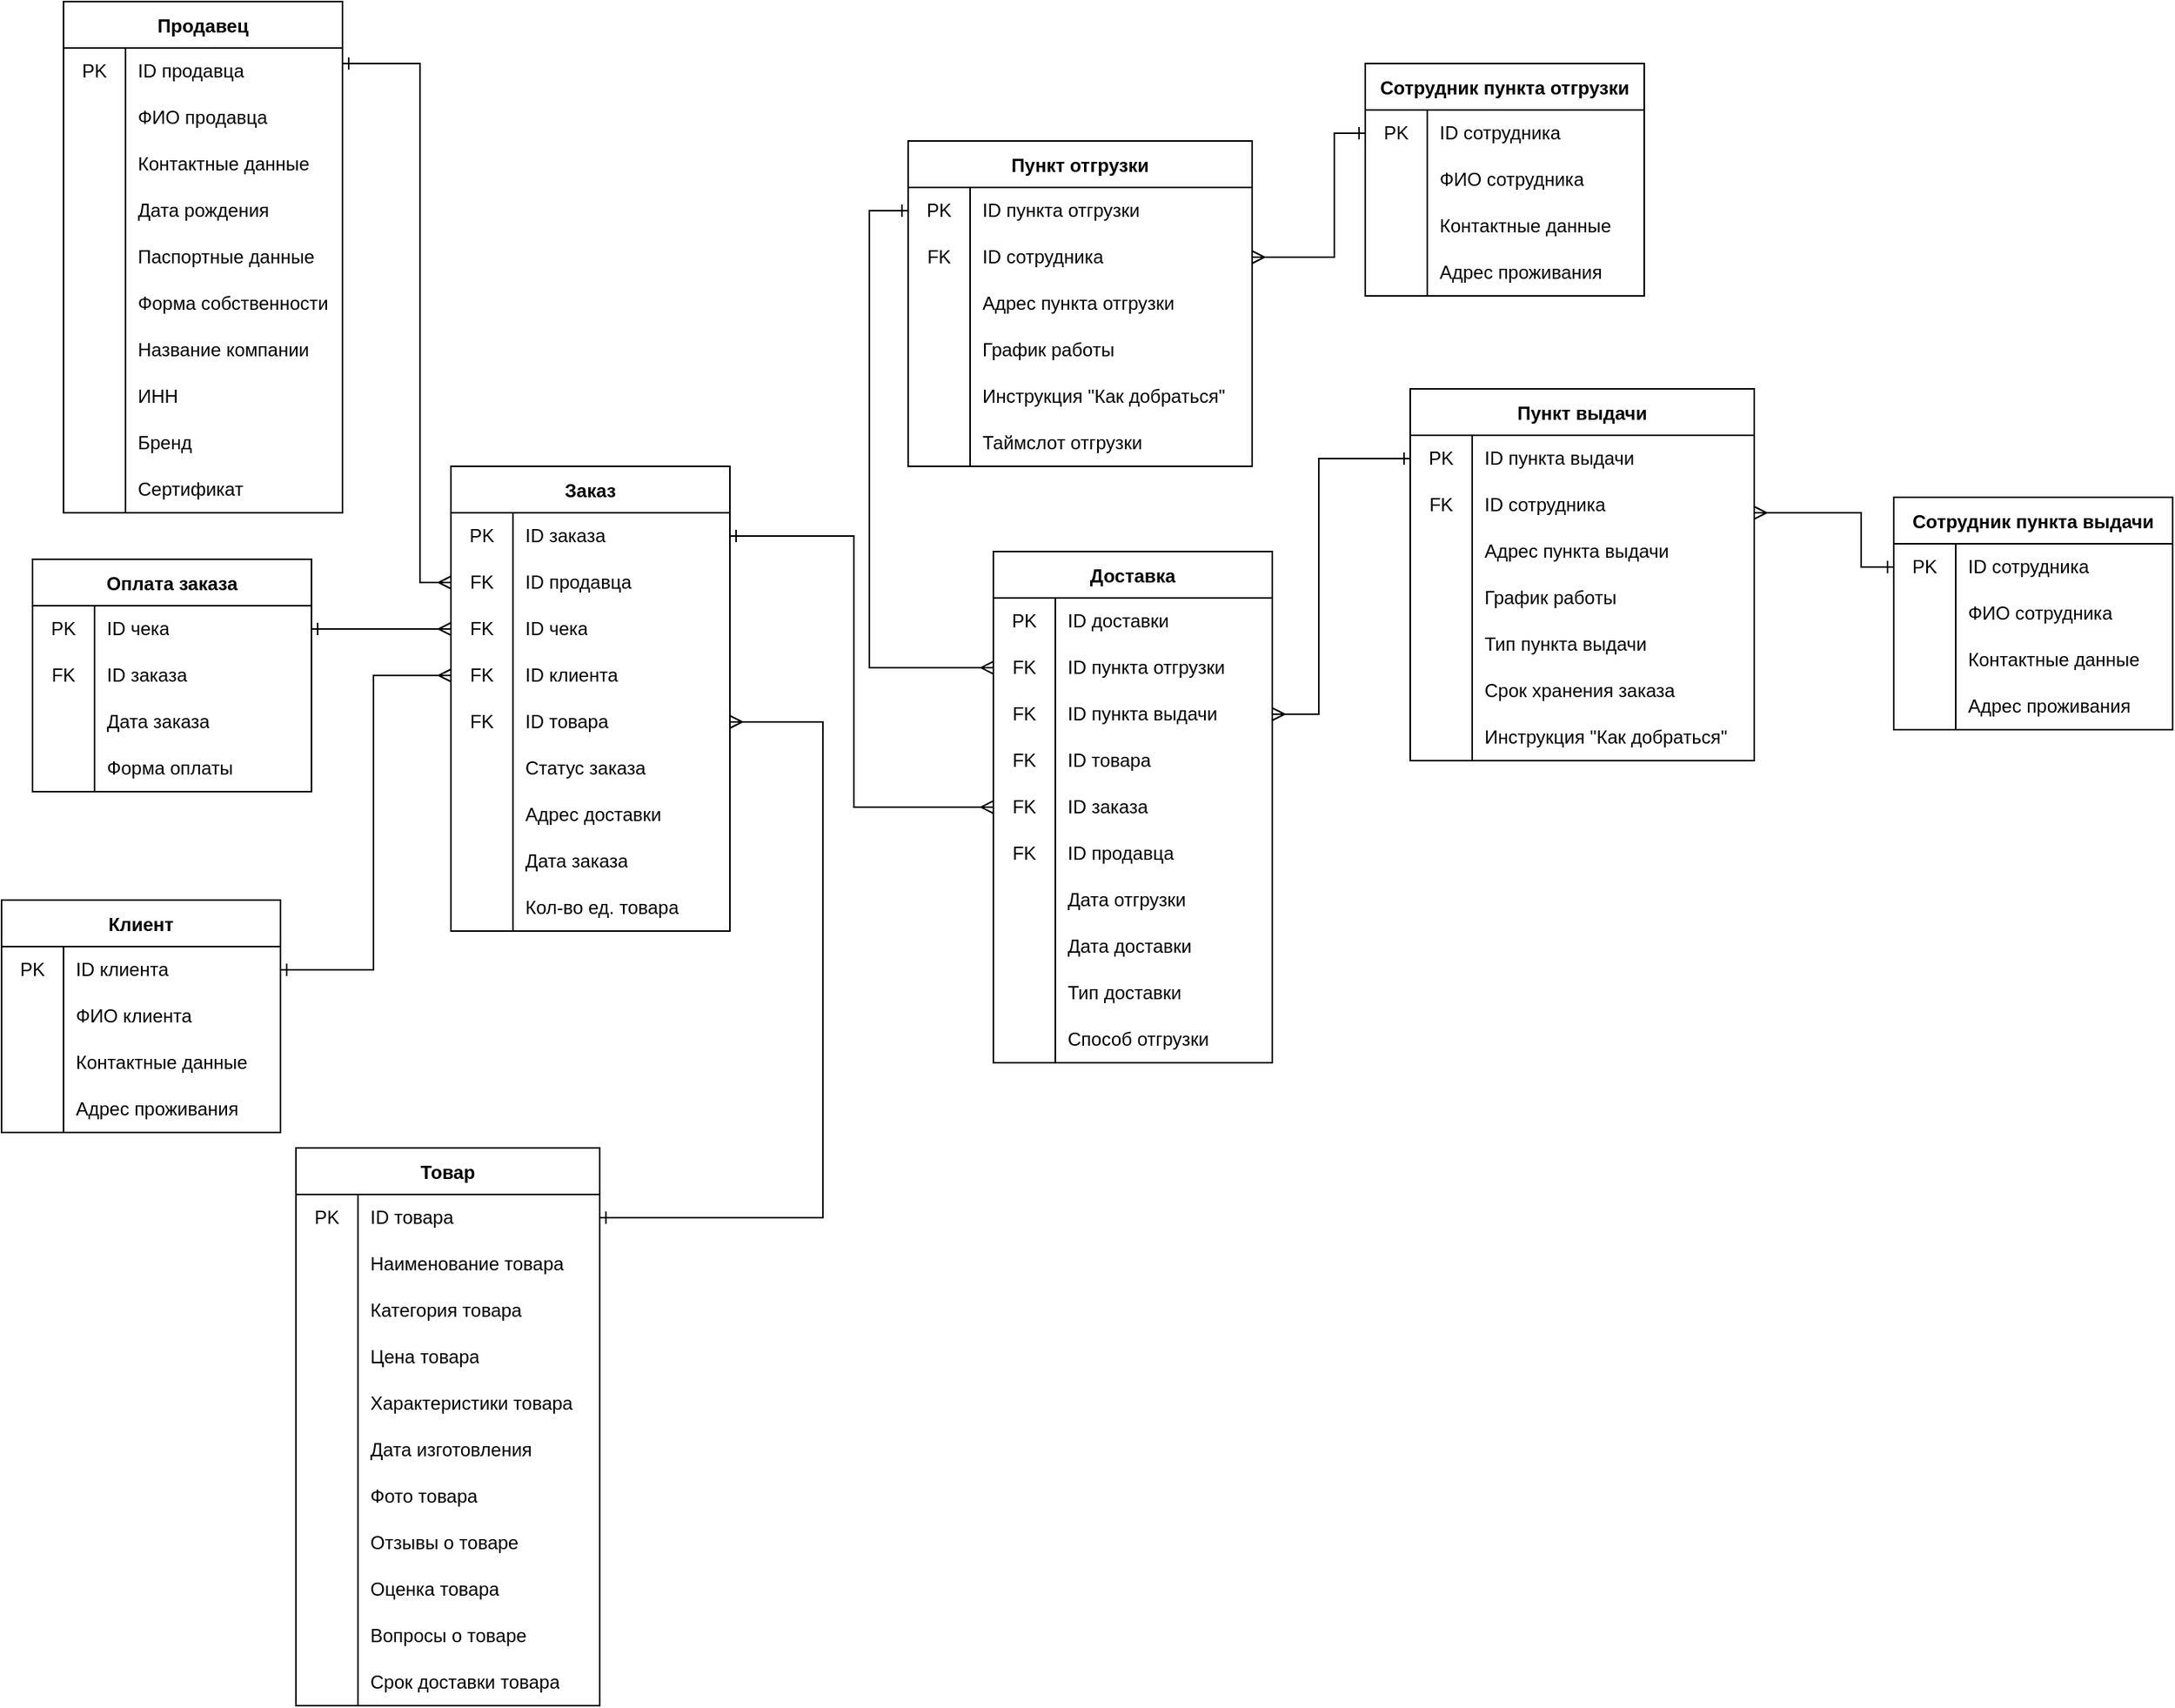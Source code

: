 <mxfile version="20.7.4"><diagram id="t7YoQpCstUpCU4l8j5d7" name="Страница 1"><mxGraphModel dx="1603" dy="905" grid="1" gridSize="10" guides="1" tooltips="1" connect="1" arrows="1" fold="1" page="1" pageScale="1" pageWidth="827" pageHeight="1169" math="0" shadow="0"><root><mxCell id="0"/><mxCell id="1" parent="0"/><mxCell id="MvP0f6BlBxb6xxV93r9M-1" value="Продавец" style="shape=table;startSize=30;container=1;collapsible=0;childLayout=tableLayout;fixedRows=1;rowLines=0;fontStyle=1;swimlaneLine=1;" parent="1" vertex="1"><mxGeometry x="60" y="80" width="180" height="330" as="geometry"/></mxCell><mxCell id="MvP0f6BlBxb6xxV93r9M-2" value="" style="shape=tableRow;horizontal=0;startSize=0;swimlaneHead=0;swimlaneBody=0;top=0;left=0;bottom=0;right=0;collapsible=0;dropTarget=0;fillColor=none;points=[[0,0.5],[1,0.5]];portConstraint=eastwest;strokeColor=default;" parent="MvP0f6BlBxb6xxV93r9M-1" vertex="1"><mxGeometry y="30" width="180" height="30" as="geometry"/></mxCell><mxCell id="MvP0f6BlBxb6xxV93r9M-3" value="PK" style="shape=partialRectangle;html=1;whiteSpace=wrap;connectable=0;fillColor=none;top=0;left=0;bottom=0;right=0;overflow=hidden;pointerEvents=1;" parent="MvP0f6BlBxb6xxV93r9M-2" vertex="1"><mxGeometry width="40" height="30" as="geometry"><mxRectangle width="40" height="30" as="alternateBounds"/></mxGeometry></mxCell><mxCell id="MvP0f6BlBxb6xxV93r9M-4" value="ID продавца" style="shape=partialRectangle;html=1;whiteSpace=wrap;connectable=0;fillColor=none;top=0;left=0;bottom=0;right=0;align=left;spacingLeft=6;overflow=hidden;perimeterSpacing=0;sketch=0;gradientColor=none;" parent="MvP0f6BlBxb6xxV93r9M-2" vertex="1"><mxGeometry x="40" width="140" height="30" as="geometry"><mxRectangle width="140" height="30" as="alternateBounds"/></mxGeometry></mxCell><mxCell id="MvP0f6BlBxb6xxV93r9M-5" value="" style="shape=tableRow;horizontal=0;startSize=0;swimlaneHead=0;swimlaneBody=0;top=0;left=0;bottom=0;right=0;collapsible=0;dropTarget=0;fillColor=none;points=[[0,0.5],[1,0.5]];portConstraint=eastwest;" parent="MvP0f6BlBxb6xxV93r9M-1" vertex="1"><mxGeometry y="60" width="180" height="30" as="geometry"/></mxCell><mxCell id="MvP0f6BlBxb6xxV93r9M-6" value="" style="shape=partialRectangle;html=1;whiteSpace=wrap;connectable=0;fillColor=none;top=0;left=0;bottom=0;right=0;overflow=hidden;" parent="MvP0f6BlBxb6xxV93r9M-5" vertex="1"><mxGeometry width="40" height="30" as="geometry"><mxRectangle width="40" height="30" as="alternateBounds"/></mxGeometry></mxCell><mxCell id="MvP0f6BlBxb6xxV93r9M-7" value="ФИО продавца" style="shape=partialRectangle;html=1;whiteSpace=wrap;connectable=0;fillColor=none;top=0;left=0;bottom=0;right=0;align=left;spacingLeft=6;overflow=hidden;" parent="MvP0f6BlBxb6xxV93r9M-5" vertex="1"><mxGeometry x="40" width="140" height="30" as="geometry"><mxRectangle width="140" height="30" as="alternateBounds"/></mxGeometry></mxCell><mxCell id="MvP0f6BlBxb6xxV93r9M-8" value="" style="shape=tableRow;horizontal=0;startSize=0;swimlaneHead=0;swimlaneBody=0;top=0;left=0;bottom=0;right=0;collapsible=0;dropTarget=0;fillColor=none;points=[[0,0.5],[1,0.5]];portConstraint=eastwest;" parent="MvP0f6BlBxb6xxV93r9M-1" vertex="1"><mxGeometry y="90" width="180" height="30" as="geometry"/></mxCell><mxCell id="MvP0f6BlBxb6xxV93r9M-9" value="" style="shape=partialRectangle;html=1;whiteSpace=wrap;connectable=0;fillColor=none;top=0;left=0;bottom=0;right=0;overflow=hidden;" parent="MvP0f6BlBxb6xxV93r9M-8" vertex="1"><mxGeometry width="40" height="30" as="geometry"><mxRectangle width="40" height="30" as="alternateBounds"/></mxGeometry></mxCell><mxCell id="MvP0f6BlBxb6xxV93r9M-10" value="Контактные данные" style="shape=partialRectangle;html=1;whiteSpace=wrap;connectable=0;fillColor=none;top=0;left=0;bottom=0;right=0;align=left;spacingLeft=6;overflow=hidden;" parent="MvP0f6BlBxb6xxV93r9M-8" vertex="1"><mxGeometry x="40" width="140" height="30" as="geometry"><mxRectangle width="140" height="30" as="alternateBounds"/></mxGeometry></mxCell><mxCell id="MvP0f6BlBxb6xxV93r9M-11" style="shape=tableRow;horizontal=0;startSize=0;swimlaneHead=0;swimlaneBody=0;top=0;left=0;bottom=0;right=0;collapsible=0;dropTarget=0;fillColor=none;points=[[0,0.5],[1,0.5]];portConstraint=eastwest;" parent="MvP0f6BlBxb6xxV93r9M-1" vertex="1"><mxGeometry y="120" width="180" height="30" as="geometry"/></mxCell><mxCell id="MvP0f6BlBxb6xxV93r9M-12" style="shape=partialRectangle;html=1;whiteSpace=wrap;connectable=0;fillColor=none;top=0;left=0;bottom=0;right=0;overflow=hidden;" parent="MvP0f6BlBxb6xxV93r9M-11" vertex="1"><mxGeometry width="40" height="30" as="geometry"><mxRectangle width="40" height="30" as="alternateBounds"/></mxGeometry></mxCell><mxCell id="MvP0f6BlBxb6xxV93r9M-13" value="Дата рождения" style="shape=partialRectangle;html=1;whiteSpace=wrap;connectable=0;fillColor=none;top=0;left=0;bottom=0;right=0;align=left;spacingLeft=6;overflow=hidden;" parent="MvP0f6BlBxb6xxV93r9M-11" vertex="1"><mxGeometry x="40" width="140" height="30" as="geometry"><mxRectangle width="140" height="30" as="alternateBounds"/></mxGeometry></mxCell><mxCell id="MvP0f6BlBxb6xxV93r9M-14" style="shape=tableRow;horizontal=0;startSize=0;swimlaneHead=0;swimlaneBody=0;top=0;left=0;bottom=0;right=0;collapsible=0;dropTarget=0;fillColor=none;points=[[0,0.5],[1,0.5]];portConstraint=eastwest;" parent="MvP0f6BlBxb6xxV93r9M-1" vertex="1"><mxGeometry y="150" width="180" height="30" as="geometry"/></mxCell><mxCell id="MvP0f6BlBxb6xxV93r9M-15" style="shape=partialRectangle;html=1;whiteSpace=wrap;connectable=0;fillColor=none;top=0;left=0;bottom=0;right=0;overflow=hidden;" parent="MvP0f6BlBxb6xxV93r9M-14" vertex="1"><mxGeometry width="40" height="30" as="geometry"><mxRectangle width="40" height="30" as="alternateBounds"/></mxGeometry></mxCell><mxCell id="MvP0f6BlBxb6xxV93r9M-16" value="Паспортные данные" style="shape=partialRectangle;html=1;whiteSpace=wrap;connectable=0;fillColor=none;top=0;left=0;bottom=0;right=0;align=left;spacingLeft=6;overflow=hidden;" parent="MvP0f6BlBxb6xxV93r9M-14" vertex="1"><mxGeometry x="40" width="140" height="30" as="geometry"><mxRectangle width="140" height="30" as="alternateBounds"/></mxGeometry></mxCell><mxCell id="MvP0f6BlBxb6xxV93r9M-17" style="shape=tableRow;horizontal=0;startSize=0;swimlaneHead=0;swimlaneBody=0;top=0;left=0;bottom=0;right=0;collapsible=0;dropTarget=0;fillColor=none;points=[[0,0.5],[1,0.5]];portConstraint=eastwest;" parent="MvP0f6BlBxb6xxV93r9M-1" vertex="1"><mxGeometry y="180" width="180" height="30" as="geometry"/></mxCell><mxCell id="MvP0f6BlBxb6xxV93r9M-18" style="shape=partialRectangle;html=1;whiteSpace=wrap;connectable=0;fillColor=none;top=0;left=0;bottom=0;right=0;overflow=hidden;" parent="MvP0f6BlBxb6xxV93r9M-17" vertex="1"><mxGeometry width="40" height="30" as="geometry"><mxRectangle width="40" height="30" as="alternateBounds"/></mxGeometry></mxCell><mxCell id="MvP0f6BlBxb6xxV93r9M-19" value="Форма собственности" style="shape=partialRectangle;html=1;whiteSpace=wrap;connectable=0;fillColor=none;top=0;left=0;bottom=0;right=0;align=left;spacingLeft=6;overflow=hidden;" parent="MvP0f6BlBxb6xxV93r9M-17" vertex="1"><mxGeometry x="40" width="140" height="30" as="geometry"><mxRectangle width="140" height="30" as="alternateBounds"/></mxGeometry></mxCell><mxCell id="MvP0f6BlBxb6xxV93r9M-20" style="shape=tableRow;horizontal=0;startSize=0;swimlaneHead=0;swimlaneBody=0;top=0;left=0;bottom=0;right=0;collapsible=0;dropTarget=0;fillColor=none;points=[[0,0.5],[1,0.5]];portConstraint=eastwest;" parent="MvP0f6BlBxb6xxV93r9M-1" vertex="1"><mxGeometry y="210" width="180" height="30" as="geometry"/></mxCell><mxCell id="MvP0f6BlBxb6xxV93r9M-21" style="shape=partialRectangle;html=1;whiteSpace=wrap;connectable=0;fillColor=none;top=0;left=0;bottom=0;right=0;overflow=hidden;" parent="MvP0f6BlBxb6xxV93r9M-20" vertex="1"><mxGeometry width="40" height="30" as="geometry"><mxRectangle width="40" height="30" as="alternateBounds"/></mxGeometry></mxCell><mxCell id="MvP0f6BlBxb6xxV93r9M-22" value="Название компании" style="shape=partialRectangle;html=1;whiteSpace=wrap;connectable=0;fillColor=none;top=0;left=0;bottom=0;right=0;align=left;spacingLeft=6;overflow=hidden;" parent="MvP0f6BlBxb6xxV93r9M-20" vertex="1"><mxGeometry x="40" width="140" height="30" as="geometry"><mxRectangle width="140" height="30" as="alternateBounds"/></mxGeometry></mxCell><mxCell id="MvP0f6BlBxb6xxV93r9M-23" style="shape=tableRow;horizontal=0;startSize=0;swimlaneHead=0;swimlaneBody=0;top=0;left=0;bottom=0;right=0;collapsible=0;dropTarget=0;fillColor=none;points=[[0,0.5],[1,0.5]];portConstraint=eastwest;" parent="MvP0f6BlBxb6xxV93r9M-1" vertex="1"><mxGeometry y="240" width="180" height="30" as="geometry"/></mxCell><mxCell id="MvP0f6BlBxb6xxV93r9M-24" style="shape=partialRectangle;html=1;whiteSpace=wrap;connectable=0;fillColor=none;top=0;left=0;bottom=0;right=0;overflow=hidden;" parent="MvP0f6BlBxb6xxV93r9M-23" vertex="1"><mxGeometry width="40" height="30" as="geometry"><mxRectangle width="40" height="30" as="alternateBounds"/></mxGeometry></mxCell><mxCell id="MvP0f6BlBxb6xxV93r9M-25" value="ИНН" style="shape=partialRectangle;html=1;whiteSpace=wrap;connectable=0;fillColor=none;top=0;left=0;bottom=0;right=0;align=left;spacingLeft=6;overflow=hidden;" parent="MvP0f6BlBxb6xxV93r9M-23" vertex="1"><mxGeometry x="40" width="140" height="30" as="geometry"><mxRectangle width="140" height="30" as="alternateBounds"/></mxGeometry></mxCell><mxCell id="MvP0f6BlBxb6xxV93r9M-26" style="shape=tableRow;horizontal=0;startSize=0;swimlaneHead=0;swimlaneBody=0;top=0;left=0;bottom=0;right=0;collapsible=0;dropTarget=0;fillColor=none;points=[[0,0.5],[1,0.5]];portConstraint=eastwest;" parent="MvP0f6BlBxb6xxV93r9M-1" vertex="1"><mxGeometry y="270" width="180" height="30" as="geometry"/></mxCell><mxCell id="MvP0f6BlBxb6xxV93r9M-27" style="shape=partialRectangle;html=1;whiteSpace=wrap;connectable=0;fillColor=none;top=0;left=0;bottom=0;right=0;overflow=hidden;" parent="MvP0f6BlBxb6xxV93r9M-26" vertex="1"><mxGeometry width="40" height="30" as="geometry"><mxRectangle width="40" height="30" as="alternateBounds"/></mxGeometry></mxCell><mxCell id="MvP0f6BlBxb6xxV93r9M-28" value="Бренд" style="shape=partialRectangle;html=1;whiteSpace=wrap;connectable=0;fillColor=none;top=0;left=0;bottom=0;right=0;align=left;spacingLeft=6;overflow=hidden;" parent="MvP0f6BlBxb6xxV93r9M-26" vertex="1"><mxGeometry x="40" width="140" height="30" as="geometry"><mxRectangle width="140" height="30" as="alternateBounds"/></mxGeometry></mxCell><mxCell id="MvP0f6BlBxb6xxV93r9M-29" style="shape=tableRow;horizontal=0;startSize=0;swimlaneHead=0;swimlaneBody=0;top=0;left=0;bottom=0;right=0;collapsible=0;dropTarget=0;fillColor=none;points=[[0,0.5],[1,0.5]];portConstraint=eastwest;" parent="MvP0f6BlBxb6xxV93r9M-1" vertex="1"><mxGeometry y="300" width="180" height="30" as="geometry"/></mxCell><mxCell id="MvP0f6BlBxb6xxV93r9M-30" style="shape=partialRectangle;html=1;whiteSpace=wrap;connectable=0;fillColor=none;top=0;left=0;bottom=0;right=0;overflow=hidden;" parent="MvP0f6BlBxb6xxV93r9M-29" vertex="1"><mxGeometry width="40" height="30" as="geometry"><mxRectangle width="40" height="30" as="alternateBounds"/></mxGeometry></mxCell><mxCell id="MvP0f6BlBxb6xxV93r9M-31" value="Сертификат" style="shape=partialRectangle;html=1;whiteSpace=wrap;connectable=0;fillColor=none;top=0;left=0;bottom=0;right=0;align=left;spacingLeft=6;overflow=hidden;" parent="MvP0f6BlBxb6xxV93r9M-29" vertex="1"><mxGeometry x="40" width="140" height="30" as="geometry"><mxRectangle width="140" height="30" as="alternateBounds"/></mxGeometry></mxCell><mxCell id="MvP0f6BlBxb6xxV93r9M-45" value="Товар" style="shape=table;startSize=30;container=1;collapsible=0;childLayout=tableLayout;fixedRows=1;rowLines=0;fontStyle=1;swimlaneLine=1;" parent="1" vertex="1"><mxGeometry x="210" y="820" width="196" height="360" as="geometry"/></mxCell><mxCell id="MvP0f6BlBxb6xxV93r9M-46" value="" style="shape=tableRow;horizontal=0;startSize=0;swimlaneHead=0;swimlaneBody=0;top=0;left=0;bottom=0;right=0;collapsible=0;dropTarget=0;fillColor=none;points=[[0,0.5],[1,0.5]];portConstraint=eastwest;strokeColor=default;" parent="MvP0f6BlBxb6xxV93r9M-45" vertex="1"><mxGeometry y="30" width="196" height="30" as="geometry"/></mxCell><mxCell id="MvP0f6BlBxb6xxV93r9M-47" value="PK" style="shape=partialRectangle;html=1;whiteSpace=wrap;connectable=0;fillColor=none;top=0;left=0;bottom=0;right=0;overflow=hidden;pointerEvents=1;" parent="MvP0f6BlBxb6xxV93r9M-46" vertex="1"><mxGeometry width="40" height="30" as="geometry"><mxRectangle width="40" height="30" as="alternateBounds"/></mxGeometry></mxCell><mxCell id="MvP0f6BlBxb6xxV93r9M-48" value="ID товара&amp;nbsp;" style="shape=partialRectangle;html=1;whiteSpace=wrap;connectable=0;fillColor=none;top=0;left=0;bottom=0;right=0;align=left;spacingLeft=6;overflow=hidden;perimeterSpacing=0;sketch=0;gradientColor=none;" parent="MvP0f6BlBxb6xxV93r9M-46" vertex="1"><mxGeometry x="40" width="156" height="30" as="geometry"><mxRectangle width="156" height="30" as="alternateBounds"/></mxGeometry></mxCell><mxCell id="MvP0f6BlBxb6xxV93r9M-49" value="" style="shape=tableRow;horizontal=0;startSize=0;swimlaneHead=0;swimlaneBody=0;top=0;left=0;bottom=0;right=0;collapsible=0;dropTarget=0;fillColor=none;points=[[0,0.5],[1,0.5]];portConstraint=eastwest;" parent="MvP0f6BlBxb6xxV93r9M-45" vertex="1"><mxGeometry y="60" width="196" height="30" as="geometry"/></mxCell><mxCell id="MvP0f6BlBxb6xxV93r9M-50" value="" style="shape=partialRectangle;html=1;whiteSpace=wrap;connectable=0;fillColor=none;top=0;left=0;bottom=0;right=0;overflow=hidden;" parent="MvP0f6BlBxb6xxV93r9M-49" vertex="1"><mxGeometry width="40" height="30" as="geometry"><mxRectangle width="40" height="30" as="alternateBounds"/></mxGeometry></mxCell><mxCell id="MvP0f6BlBxb6xxV93r9M-51" value="Наименование товара" style="shape=partialRectangle;html=1;whiteSpace=wrap;connectable=0;fillColor=none;top=0;left=0;bottom=0;right=0;align=left;spacingLeft=6;overflow=hidden;" parent="MvP0f6BlBxb6xxV93r9M-49" vertex="1"><mxGeometry x="40" width="156" height="30" as="geometry"><mxRectangle width="156" height="30" as="alternateBounds"/></mxGeometry></mxCell><mxCell id="MvP0f6BlBxb6xxV93r9M-115" style="shape=tableRow;horizontal=0;startSize=0;swimlaneHead=0;swimlaneBody=0;top=0;left=0;bottom=0;right=0;collapsible=0;dropTarget=0;fillColor=none;points=[[0,0.5],[1,0.5]];portConstraint=eastwest;" parent="MvP0f6BlBxb6xxV93r9M-45" vertex="1"><mxGeometry y="90" width="196" height="30" as="geometry"/></mxCell><mxCell id="MvP0f6BlBxb6xxV93r9M-116" style="shape=partialRectangle;html=1;whiteSpace=wrap;connectable=0;fillColor=none;top=0;left=0;bottom=0;right=0;overflow=hidden;" parent="MvP0f6BlBxb6xxV93r9M-115" vertex="1"><mxGeometry width="40" height="30" as="geometry"><mxRectangle width="40" height="30" as="alternateBounds"/></mxGeometry></mxCell><mxCell id="MvP0f6BlBxb6xxV93r9M-117" value="Категория товара" style="shape=partialRectangle;html=1;whiteSpace=wrap;connectable=0;fillColor=none;top=0;left=0;bottom=0;right=0;align=left;spacingLeft=6;overflow=hidden;" parent="MvP0f6BlBxb6xxV93r9M-115" vertex="1"><mxGeometry x="40" width="156" height="30" as="geometry"><mxRectangle width="156" height="30" as="alternateBounds"/></mxGeometry></mxCell><mxCell id="MvP0f6BlBxb6xxV93r9M-128" style="shape=tableRow;horizontal=0;startSize=0;swimlaneHead=0;swimlaneBody=0;top=0;left=0;bottom=0;right=0;collapsible=0;dropTarget=0;fillColor=none;points=[[0,0.5],[1,0.5]];portConstraint=eastwest;" parent="MvP0f6BlBxb6xxV93r9M-45" vertex="1"><mxGeometry y="120" width="196" height="30" as="geometry"/></mxCell><mxCell id="MvP0f6BlBxb6xxV93r9M-129" style="shape=partialRectangle;html=1;whiteSpace=wrap;connectable=0;fillColor=none;top=0;left=0;bottom=0;right=0;overflow=hidden;" parent="MvP0f6BlBxb6xxV93r9M-128" vertex="1"><mxGeometry width="40" height="30" as="geometry"><mxRectangle width="40" height="30" as="alternateBounds"/></mxGeometry></mxCell><mxCell id="MvP0f6BlBxb6xxV93r9M-130" value="Цена товара" style="shape=partialRectangle;html=1;whiteSpace=wrap;connectable=0;fillColor=none;top=0;left=0;bottom=0;right=0;align=left;spacingLeft=6;overflow=hidden;" parent="MvP0f6BlBxb6xxV93r9M-128" vertex="1"><mxGeometry x="40" width="156" height="30" as="geometry"><mxRectangle width="156" height="30" as="alternateBounds"/></mxGeometry></mxCell><mxCell id="MvP0f6BlBxb6xxV93r9M-52" value="" style="shape=tableRow;horizontal=0;startSize=0;swimlaneHead=0;swimlaneBody=0;top=0;left=0;bottom=0;right=0;collapsible=0;dropTarget=0;fillColor=none;points=[[0,0.5],[1,0.5]];portConstraint=eastwest;" parent="MvP0f6BlBxb6xxV93r9M-45" vertex="1"><mxGeometry y="150" width="196" height="30" as="geometry"/></mxCell><mxCell id="MvP0f6BlBxb6xxV93r9M-53" value="" style="shape=partialRectangle;html=1;whiteSpace=wrap;connectable=0;fillColor=none;top=0;left=0;bottom=0;right=0;overflow=hidden;" parent="MvP0f6BlBxb6xxV93r9M-52" vertex="1"><mxGeometry width="40" height="30" as="geometry"><mxRectangle width="40" height="30" as="alternateBounds"/></mxGeometry></mxCell><mxCell id="MvP0f6BlBxb6xxV93r9M-54" value="Характеристики товара" style="shape=partialRectangle;html=1;whiteSpace=wrap;connectable=0;fillColor=none;top=0;left=0;bottom=0;right=0;align=left;spacingLeft=6;overflow=hidden;" parent="MvP0f6BlBxb6xxV93r9M-52" vertex="1"><mxGeometry x="40" width="156" height="30" as="geometry"><mxRectangle width="156" height="30" as="alternateBounds"/></mxGeometry></mxCell><mxCell id="MvP0f6BlBxb6xxV93r9M-55" style="shape=tableRow;horizontal=0;startSize=0;swimlaneHead=0;swimlaneBody=0;top=0;left=0;bottom=0;right=0;collapsible=0;dropTarget=0;fillColor=none;points=[[0,0.5],[1,0.5]];portConstraint=eastwest;" parent="MvP0f6BlBxb6xxV93r9M-45" vertex="1"><mxGeometry y="180" width="196" height="30" as="geometry"/></mxCell><mxCell id="MvP0f6BlBxb6xxV93r9M-56" style="shape=partialRectangle;html=1;whiteSpace=wrap;connectable=0;fillColor=none;top=0;left=0;bottom=0;right=0;overflow=hidden;" parent="MvP0f6BlBxb6xxV93r9M-55" vertex="1"><mxGeometry width="40" height="30" as="geometry"><mxRectangle width="40" height="30" as="alternateBounds"/></mxGeometry></mxCell><mxCell id="MvP0f6BlBxb6xxV93r9M-57" value="Дата изготовления" style="shape=partialRectangle;html=1;whiteSpace=wrap;connectable=0;fillColor=none;top=0;left=0;bottom=0;right=0;align=left;spacingLeft=6;overflow=hidden;" parent="MvP0f6BlBxb6xxV93r9M-55" vertex="1"><mxGeometry x="40" width="156" height="30" as="geometry"><mxRectangle width="156" height="30" as="alternateBounds"/></mxGeometry></mxCell><mxCell id="MvP0f6BlBxb6xxV93r9M-58" style="shape=tableRow;horizontal=0;startSize=0;swimlaneHead=0;swimlaneBody=0;top=0;left=0;bottom=0;right=0;collapsible=0;dropTarget=0;fillColor=none;points=[[0,0.5],[1,0.5]];portConstraint=eastwest;" parent="MvP0f6BlBxb6xxV93r9M-45" vertex="1"><mxGeometry y="210" width="196" height="30" as="geometry"/></mxCell><mxCell id="MvP0f6BlBxb6xxV93r9M-59" style="shape=partialRectangle;html=1;whiteSpace=wrap;connectable=0;fillColor=none;top=0;left=0;bottom=0;right=0;overflow=hidden;" parent="MvP0f6BlBxb6xxV93r9M-58" vertex="1"><mxGeometry width="40" height="30" as="geometry"><mxRectangle width="40" height="30" as="alternateBounds"/></mxGeometry></mxCell><mxCell id="MvP0f6BlBxb6xxV93r9M-60" value="Фото товара" style="shape=partialRectangle;html=1;whiteSpace=wrap;connectable=0;fillColor=none;top=0;left=0;bottom=0;right=0;align=left;spacingLeft=6;overflow=hidden;" parent="MvP0f6BlBxb6xxV93r9M-58" vertex="1"><mxGeometry x="40" width="156" height="30" as="geometry"><mxRectangle width="156" height="30" as="alternateBounds"/></mxGeometry></mxCell><mxCell id="MvP0f6BlBxb6xxV93r9M-61" style="shape=tableRow;horizontal=0;startSize=0;swimlaneHead=0;swimlaneBody=0;top=0;left=0;bottom=0;right=0;collapsible=0;dropTarget=0;fillColor=none;points=[[0,0.5],[1,0.5]];portConstraint=eastwest;" parent="MvP0f6BlBxb6xxV93r9M-45" vertex="1"><mxGeometry y="240" width="196" height="30" as="geometry"/></mxCell><mxCell id="MvP0f6BlBxb6xxV93r9M-62" style="shape=partialRectangle;html=1;whiteSpace=wrap;connectable=0;fillColor=none;top=0;left=0;bottom=0;right=0;overflow=hidden;" parent="MvP0f6BlBxb6xxV93r9M-61" vertex="1"><mxGeometry width="40" height="30" as="geometry"><mxRectangle width="40" height="30" as="alternateBounds"/></mxGeometry></mxCell><mxCell id="MvP0f6BlBxb6xxV93r9M-63" value="Отзывы о товаре" style="shape=partialRectangle;html=1;whiteSpace=wrap;connectable=0;fillColor=none;top=0;left=0;bottom=0;right=0;align=left;spacingLeft=6;overflow=hidden;" parent="MvP0f6BlBxb6xxV93r9M-61" vertex="1"><mxGeometry x="40" width="156" height="30" as="geometry"><mxRectangle width="156" height="30" as="alternateBounds"/></mxGeometry></mxCell><mxCell id="MvP0f6BlBxb6xxV93r9M-67" style="shape=tableRow;horizontal=0;startSize=0;swimlaneHead=0;swimlaneBody=0;top=0;left=0;bottom=0;right=0;collapsible=0;dropTarget=0;fillColor=none;points=[[0,0.5],[1,0.5]];portConstraint=eastwest;" parent="MvP0f6BlBxb6xxV93r9M-45" vertex="1"><mxGeometry y="270" width="196" height="30" as="geometry"/></mxCell><mxCell id="MvP0f6BlBxb6xxV93r9M-68" style="shape=partialRectangle;html=1;whiteSpace=wrap;connectable=0;fillColor=none;top=0;left=0;bottom=0;right=0;overflow=hidden;" parent="MvP0f6BlBxb6xxV93r9M-67" vertex="1"><mxGeometry width="40" height="30" as="geometry"><mxRectangle width="40" height="30" as="alternateBounds"/></mxGeometry></mxCell><mxCell id="MvP0f6BlBxb6xxV93r9M-69" value="Оценка товара" style="shape=partialRectangle;html=1;whiteSpace=wrap;connectable=0;fillColor=none;top=0;left=0;bottom=0;right=0;align=left;spacingLeft=6;overflow=hidden;" parent="MvP0f6BlBxb6xxV93r9M-67" vertex="1"><mxGeometry x="40" width="156" height="30" as="geometry"><mxRectangle width="156" height="30" as="alternateBounds"/></mxGeometry></mxCell><mxCell id="MvP0f6BlBxb6xxV93r9M-70" style="shape=tableRow;horizontal=0;startSize=0;swimlaneHead=0;swimlaneBody=0;top=0;left=0;bottom=0;right=0;collapsible=0;dropTarget=0;fillColor=none;points=[[0,0.5],[1,0.5]];portConstraint=eastwest;" parent="MvP0f6BlBxb6xxV93r9M-45" vertex="1"><mxGeometry y="300" width="196" height="30" as="geometry"/></mxCell><mxCell id="MvP0f6BlBxb6xxV93r9M-71" style="shape=partialRectangle;html=1;whiteSpace=wrap;connectable=0;fillColor=none;top=0;left=0;bottom=0;right=0;overflow=hidden;" parent="MvP0f6BlBxb6xxV93r9M-70" vertex="1"><mxGeometry width="40" height="30" as="geometry"><mxRectangle width="40" height="30" as="alternateBounds"/></mxGeometry></mxCell><mxCell id="MvP0f6BlBxb6xxV93r9M-72" value="Вопросы о товаре" style="shape=partialRectangle;html=1;whiteSpace=wrap;connectable=0;fillColor=none;top=0;left=0;bottom=0;right=0;align=left;spacingLeft=6;overflow=hidden;" parent="MvP0f6BlBxb6xxV93r9M-70" vertex="1"><mxGeometry x="40" width="156" height="30" as="geometry"><mxRectangle width="156" height="30" as="alternateBounds"/></mxGeometry></mxCell><mxCell id="MvP0f6BlBxb6xxV93r9M-73" style="shape=tableRow;horizontal=0;startSize=0;swimlaneHead=0;swimlaneBody=0;top=0;left=0;bottom=0;right=0;collapsible=0;dropTarget=0;fillColor=none;points=[[0,0.5],[1,0.5]];portConstraint=eastwest;" parent="MvP0f6BlBxb6xxV93r9M-45" vertex="1"><mxGeometry y="330" width="196" height="30" as="geometry"/></mxCell><mxCell id="MvP0f6BlBxb6xxV93r9M-74" style="shape=partialRectangle;html=1;whiteSpace=wrap;connectable=0;fillColor=none;top=0;left=0;bottom=0;right=0;overflow=hidden;" parent="MvP0f6BlBxb6xxV93r9M-73" vertex="1"><mxGeometry width="40" height="30" as="geometry"><mxRectangle width="40" height="30" as="alternateBounds"/></mxGeometry></mxCell><mxCell id="MvP0f6BlBxb6xxV93r9M-75" value="Срок доставки товара" style="shape=partialRectangle;html=1;whiteSpace=wrap;connectable=0;fillColor=none;top=0;left=0;bottom=0;right=0;align=left;spacingLeft=6;overflow=hidden;" parent="MvP0f6BlBxb6xxV93r9M-73" vertex="1"><mxGeometry x="40" width="156" height="30" as="geometry"><mxRectangle width="156" height="30" as="alternateBounds"/></mxGeometry></mxCell><mxCell id="MvP0f6BlBxb6xxV93r9M-76" value="Клиент" style="shape=table;startSize=30;container=1;collapsible=0;childLayout=tableLayout;fixedRows=1;rowLines=0;fontStyle=1;sketch=0;fillColor=none;gradientColor=none;" parent="1" vertex="1"><mxGeometry x="20" y="660" width="180" height="150" as="geometry"/></mxCell><mxCell id="MvP0f6BlBxb6xxV93r9M-77" value="" style="shape=tableRow;horizontal=0;startSize=0;swimlaneHead=0;swimlaneBody=0;top=0;left=0;bottom=0;right=0;collapsible=0;dropTarget=0;fillColor=none;points=[[0,0.5],[1,0.5]];portConstraint=eastwest;sketch=0;" parent="MvP0f6BlBxb6xxV93r9M-76" vertex="1"><mxGeometry y="30" width="180" height="30" as="geometry"/></mxCell><mxCell id="MvP0f6BlBxb6xxV93r9M-78" value="PK" style="shape=partialRectangle;html=1;whiteSpace=wrap;connectable=0;fillColor=none;top=0;left=0;bottom=0;right=0;overflow=hidden;pointerEvents=1;sketch=0;" parent="MvP0f6BlBxb6xxV93r9M-77" vertex="1"><mxGeometry width="40" height="30" as="geometry"><mxRectangle width="40" height="30" as="alternateBounds"/></mxGeometry></mxCell><mxCell id="MvP0f6BlBxb6xxV93r9M-79" value="ID клиента" style="shape=partialRectangle;html=1;whiteSpace=wrap;connectable=0;fillColor=none;top=0;left=0;bottom=0;right=0;align=left;spacingLeft=6;overflow=hidden;sketch=0;" parent="MvP0f6BlBxb6xxV93r9M-77" vertex="1"><mxGeometry x="40" width="140" height="30" as="geometry"><mxRectangle width="140" height="30" as="alternateBounds"/></mxGeometry></mxCell><mxCell id="MvP0f6BlBxb6xxV93r9M-80" value="" style="shape=tableRow;horizontal=0;startSize=0;swimlaneHead=0;swimlaneBody=0;top=0;left=0;bottom=0;right=0;collapsible=0;dropTarget=0;fillColor=none;points=[[0,0.5],[1,0.5]];portConstraint=eastwest;sketch=0;" parent="MvP0f6BlBxb6xxV93r9M-76" vertex="1"><mxGeometry y="60" width="180" height="30" as="geometry"/></mxCell><mxCell id="MvP0f6BlBxb6xxV93r9M-81" value="" style="shape=partialRectangle;html=1;whiteSpace=wrap;connectable=0;fillColor=none;top=0;left=0;bottom=0;right=0;overflow=hidden;sketch=0;" parent="MvP0f6BlBxb6xxV93r9M-80" vertex="1"><mxGeometry width="40" height="30" as="geometry"><mxRectangle width="40" height="30" as="alternateBounds"/></mxGeometry></mxCell><mxCell id="MvP0f6BlBxb6xxV93r9M-82" value="ФИО клиента" style="shape=partialRectangle;html=1;whiteSpace=wrap;connectable=0;fillColor=none;top=0;left=0;bottom=0;right=0;align=left;spacingLeft=6;overflow=hidden;sketch=0;" parent="MvP0f6BlBxb6xxV93r9M-80" vertex="1"><mxGeometry x="40" width="140" height="30" as="geometry"><mxRectangle width="140" height="30" as="alternateBounds"/></mxGeometry></mxCell><mxCell id="MvP0f6BlBxb6xxV93r9M-83" value="" style="shape=tableRow;horizontal=0;startSize=0;swimlaneHead=0;swimlaneBody=0;top=0;left=0;bottom=0;right=0;collapsible=0;dropTarget=0;fillColor=none;points=[[0,0.5],[1,0.5]];portConstraint=eastwest;sketch=0;" parent="MvP0f6BlBxb6xxV93r9M-76" vertex="1"><mxGeometry y="90" width="180" height="30" as="geometry"/></mxCell><mxCell id="MvP0f6BlBxb6xxV93r9M-84" value="" style="shape=partialRectangle;html=1;whiteSpace=wrap;connectable=0;fillColor=none;top=0;left=0;bottom=0;right=0;overflow=hidden;sketch=0;" parent="MvP0f6BlBxb6xxV93r9M-83" vertex="1"><mxGeometry width="40" height="30" as="geometry"><mxRectangle width="40" height="30" as="alternateBounds"/></mxGeometry></mxCell><mxCell id="MvP0f6BlBxb6xxV93r9M-85" value="Контактные данные" style="shape=partialRectangle;html=1;whiteSpace=wrap;connectable=0;fillColor=none;top=0;left=0;bottom=0;right=0;align=left;spacingLeft=6;overflow=hidden;sketch=0;" parent="MvP0f6BlBxb6xxV93r9M-83" vertex="1"><mxGeometry x="40" width="140" height="30" as="geometry"><mxRectangle width="140" height="30" as="alternateBounds"/></mxGeometry></mxCell><mxCell id="MvP0f6BlBxb6xxV93r9M-86" style="shape=tableRow;horizontal=0;startSize=0;swimlaneHead=0;swimlaneBody=0;top=0;left=0;bottom=0;right=0;collapsible=0;dropTarget=0;fillColor=none;points=[[0,0.5],[1,0.5]];portConstraint=eastwest;sketch=0;" parent="MvP0f6BlBxb6xxV93r9M-76" vertex="1"><mxGeometry y="120" width="180" height="30" as="geometry"/></mxCell><mxCell id="MvP0f6BlBxb6xxV93r9M-87" style="shape=partialRectangle;html=1;whiteSpace=wrap;connectable=0;fillColor=none;top=0;left=0;bottom=0;right=0;overflow=hidden;sketch=0;" parent="MvP0f6BlBxb6xxV93r9M-86" vertex="1"><mxGeometry width="40" height="30" as="geometry"><mxRectangle width="40" height="30" as="alternateBounds"/></mxGeometry></mxCell><mxCell id="MvP0f6BlBxb6xxV93r9M-88" value="Адрес проживания" style="shape=partialRectangle;html=1;whiteSpace=wrap;connectable=0;fillColor=none;top=0;left=0;bottom=0;right=0;align=left;spacingLeft=6;overflow=hidden;sketch=0;" parent="MvP0f6BlBxb6xxV93r9M-86" vertex="1"><mxGeometry x="40" width="140" height="30" as="geometry"><mxRectangle width="140" height="30" as="alternateBounds"/></mxGeometry></mxCell><mxCell id="MvP0f6BlBxb6xxV93r9M-90" value="Заказ" style="shape=table;startSize=30;container=1;collapsible=0;childLayout=tableLayout;fixedRows=1;rowLines=0;fontStyle=1;sketch=0;fillColor=none;gradientColor=none;" parent="1" vertex="1"><mxGeometry x="310" y="380" width="180" height="300" as="geometry"/></mxCell><mxCell id="MvP0f6BlBxb6xxV93r9M-91" value="" style="shape=tableRow;horizontal=0;startSize=0;swimlaneHead=0;swimlaneBody=0;top=0;left=0;bottom=0;right=0;collapsible=0;dropTarget=0;fillColor=none;points=[[0,0.5],[1,0.5]];portConstraint=eastwest;sketch=0;" parent="MvP0f6BlBxb6xxV93r9M-90" vertex="1"><mxGeometry y="30" width="180" height="30" as="geometry"/></mxCell><mxCell id="MvP0f6BlBxb6xxV93r9M-92" value="PK" style="shape=partialRectangle;html=1;whiteSpace=wrap;connectable=0;fillColor=none;top=0;left=0;bottom=0;right=0;overflow=hidden;pointerEvents=1;sketch=0;" parent="MvP0f6BlBxb6xxV93r9M-91" vertex="1"><mxGeometry width="40" height="30" as="geometry"><mxRectangle width="40" height="30" as="alternateBounds"/></mxGeometry></mxCell><mxCell id="MvP0f6BlBxb6xxV93r9M-93" value="ID заказа" style="shape=partialRectangle;html=1;whiteSpace=wrap;connectable=0;fillColor=none;top=0;left=0;bottom=0;right=0;align=left;spacingLeft=6;overflow=hidden;sketch=0;" parent="MvP0f6BlBxb6xxV93r9M-91" vertex="1"><mxGeometry x="40" width="140" height="30" as="geometry"><mxRectangle width="140" height="30" as="alternateBounds"/></mxGeometry></mxCell><mxCell id="MvP0f6BlBxb6xxV93r9M-97" value="" style="shape=tableRow;horizontal=0;startSize=0;swimlaneHead=0;swimlaneBody=0;top=0;left=0;bottom=0;right=0;collapsible=0;dropTarget=0;fillColor=none;points=[[0,0.5],[1,0.5]];portConstraint=eastwest;sketch=0;" parent="MvP0f6BlBxb6xxV93r9M-90" vertex="1"><mxGeometry y="60" width="180" height="30" as="geometry"/></mxCell><mxCell id="MvP0f6BlBxb6xxV93r9M-98" value="FK" style="shape=partialRectangle;html=1;whiteSpace=wrap;connectable=0;fillColor=none;top=0;left=0;bottom=0;right=0;overflow=hidden;sketch=0;" parent="MvP0f6BlBxb6xxV93r9M-97" vertex="1"><mxGeometry width="40" height="30" as="geometry"><mxRectangle width="40" height="30" as="alternateBounds"/></mxGeometry></mxCell><mxCell id="MvP0f6BlBxb6xxV93r9M-99" value="ID продавца" style="shape=partialRectangle;html=1;whiteSpace=wrap;connectable=0;fillColor=none;top=0;left=0;bottom=0;right=0;align=left;spacingLeft=6;overflow=hidden;sketch=0;" parent="MvP0f6BlBxb6xxV93r9M-97" vertex="1"><mxGeometry x="40" width="140" height="30" as="geometry"><mxRectangle width="140" height="30" as="alternateBounds"/></mxGeometry></mxCell><mxCell id="MvP0f6BlBxb6xxV93r9M-239" style="shape=tableRow;horizontal=0;startSize=0;swimlaneHead=0;swimlaneBody=0;top=0;left=0;bottom=0;right=0;collapsible=0;dropTarget=0;fillColor=none;points=[[0,0.5],[1,0.5]];portConstraint=eastwest;sketch=0;" parent="MvP0f6BlBxb6xxV93r9M-90" vertex="1"><mxGeometry y="90" width="180" height="30" as="geometry"/></mxCell><mxCell id="MvP0f6BlBxb6xxV93r9M-240" value="FK" style="shape=partialRectangle;html=1;whiteSpace=wrap;connectable=0;fillColor=none;top=0;left=0;bottom=0;right=0;overflow=hidden;sketch=0;" parent="MvP0f6BlBxb6xxV93r9M-239" vertex="1"><mxGeometry width="40" height="30" as="geometry"><mxRectangle width="40" height="30" as="alternateBounds"/></mxGeometry></mxCell><mxCell id="MvP0f6BlBxb6xxV93r9M-241" value="ID чека" style="shape=partialRectangle;html=1;whiteSpace=wrap;connectable=0;fillColor=none;top=0;left=0;bottom=0;right=0;align=left;spacingLeft=6;overflow=hidden;sketch=0;" parent="MvP0f6BlBxb6xxV93r9M-239" vertex="1"><mxGeometry x="40" width="140" height="30" as="geometry"><mxRectangle width="140" height="30" as="alternateBounds"/></mxGeometry></mxCell><mxCell id="MvP0f6BlBxb6xxV93r9M-94" value="" style="shape=tableRow;horizontal=0;startSize=0;swimlaneHead=0;swimlaneBody=0;top=0;left=0;bottom=0;right=0;collapsible=0;dropTarget=0;fillColor=none;points=[[0,0.5],[1,0.5]];portConstraint=eastwest;sketch=0;" parent="MvP0f6BlBxb6xxV93r9M-90" vertex="1"><mxGeometry y="120" width="180" height="30" as="geometry"/></mxCell><mxCell id="MvP0f6BlBxb6xxV93r9M-95" value="FK" style="shape=partialRectangle;html=1;whiteSpace=wrap;connectable=0;fillColor=none;top=0;left=0;bottom=0;right=0;overflow=hidden;sketch=0;" parent="MvP0f6BlBxb6xxV93r9M-94" vertex="1"><mxGeometry width="40" height="30" as="geometry"><mxRectangle width="40" height="30" as="alternateBounds"/></mxGeometry></mxCell><mxCell id="MvP0f6BlBxb6xxV93r9M-96" value="ID клиента" style="shape=partialRectangle;html=1;whiteSpace=wrap;connectable=0;fillColor=none;top=0;left=0;bottom=0;right=0;align=left;spacingLeft=6;overflow=hidden;sketch=0;" parent="MvP0f6BlBxb6xxV93r9M-94" vertex="1"><mxGeometry x="40" width="140" height="30" as="geometry"><mxRectangle width="140" height="30" as="alternateBounds"/></mxGeometry></mxCell><mxCell id="MvP0f6BlBxb6xxV93r9M-251" style="shape=tableRow;horizontal=0;startSize=0;swimlaneHead=0;swimlaneBody=0;top=0;left=0;bottom=0;right=0;collapsible=0;dropTarget=0;fillColor=none;points=[[0,0.5],[1,0.5]];portConstraint=eastwest;sketch=0;" parent="MvP0f6BlBxb6xxV93r9M-90" vertex="1"><mxGeometry y="150" width="180" height="30" as="geometry"/></mxCell><mxCell id="MvP0f6BlBxb6xxV93r9M-252" value="FK" style="shape=partialRectangle;html=1;whiteSpace=wrap;connectable=0;fillColor=none;top=0;left=0;bottom=0;right=0;overflow=hidden;sketch=0;" parent="MvP0f6BlBxb6xxV93r9M-251" vertex="1"><mxGeometry width="40" height="30" as="geometry"><mxRectangle width="40" height="30" as="alternateBounds"/></mxGeometry></mxCell><mxCell id="MvP0f6BlBxb6xxV93r9M-253" value="ID товара" style="shape=partialRectangle;html=1;whiteSpace=wrap;connectable=0;fillColor=none;top=0;left=0;bottom=0;right=0;align=left;spacingLeft=6;overflow=hidden;sketch=0;" parent="MvP0f6BlBxb6xxV93r9M-251" vertex="1"><mxGeometry x="40" width="140" height="30" as="geometry"><mxRectangle width="140" height="30" as="alternateBounds"/></mxGeometry></mxCell><mxCell id="wRax-_IHjhk2wq02qr_Q-1" style="shape=tableRow;horizontal=0;startSize=0;swimlaneHead=0;swimlaneBody=0;top=0;left=0;bottom=0;right=0;collapsible=0;dropTarget=0;fillColor=none;points=[[0,0.5],[1,0.5]];portConstraint=eastwest;sketch=0;" vertex="1" parent="MvP0f6BlBxb6xxV93r9M-90"><mxGeometry y="180" width="180" height="30" as="geometry"/></mxCell><mxCell id="wRax-_IHjhk2wq02qr_Q-2" style="shape=partialRectangle;html=1;whiteSpace=wrap;connectable=0;fillColor=none;top=0;left=0;bottom=0;right=0;overflow=hidden;sketch=0;" vertex="1" parent="wRax-_IHjhk2wq02qr_Q-1"><mxGeometry width="40" height="30" as="geometry"><mxRectangle width="40" height="30" as="alternateBounds"/></mxGeometry></mxCell><mxCell id="wRax-_IHjhk2wq02qr_Q-3" value="Статус заказа" style="shape=partialRectangle;html=1;whiteSpace=wrap;connectable=0;fillColor=none;top=0;left=0;bottom=0;right=0;align=left;spacingLeft=6;overflow=hidden;sketch=0;" vertex="1" parent="wRax-_IHjhk2wq02qr_Q-1"><mxGeometry x="40" width="140" height="30" as="geometry"><mxRectangle width="140" height="30" as="alternateBounds"/></mxGeometry></mxCell><mxCell id="MvP0f6BlBxb6xxV93r9M-100" style="shape=tableRow;horizontal=0;startSize=0;swimlaneHead=0;swimlaneBody=0;top=0;left=0;bottom=0;right=0;collapsible=0;dropTarget=0;fillColor=none;points=[[0,0.5],[1,0.5]];portConstraint=eastwest;sketch=0;" parent="MvP0f6BlBxb6xxV93r9M-90" vertex="1"><mxGeometry y="210" width="180" height="30" as="geometry"/></mxCell><mxCell id="MvP0f6BlBxb6xxV93r9M-101" style="shape=partialRectangle;html=1;whiteSpace=wrap;connectable=0;fillColor=none;top=0;left=0;bottom=0;right=0;overflow=hidden;sketch=0;" parent="MvP0f6BlBxb6xxV93r9M-100" vertex="1"><mxGeometry width="40" height="30" as="geometry"><mxRectangle width="40" height="30" as="alternateBounds"/></mxGeometry></mxCell><mxCell id="MvP0f6BlBxb6xxV93r9M-102" value="Адрес доставки" style="shape=partialRectangle;html=1;whiteSpace=wrap;connectable=0;fillColor=none;top=0;left=0;bottom=0;right=0;align=left;spacingLeft=6;overflow=hidden;sketch=0;" parent="MvP0f6BlBxb6xxV93r9M-100" vertex="1"><mxGeometry x="40" width="140" height="30" as="geometry"><mxRectangle width="140" height="30" as="alternateBounds"/></mxGeometry></mxCell><mxCell id="MvP0f6BlBxb6xxV93r9M-103" style="shape=tableRow;horizontal=0;startSize=0;swimlaneHead=0;swimlaneBody=0;top=0;left=0;bottom=0;right=0;collapsible=0;dropTarget=0;fillColor=none;points=[[0,0.5],[1,0.5]];portConstraint=eastwest;sketch=0;" parent="MvP0f6BlBxb6xxV93r9M-90" vertex="1"><mxGeometry y="240" width="180" height="30" as="geometry"/></mxCell><mxCell id="MvP0f6BlBxb6xxV93r9M-104" style="shape=partialRectangle;html=1;whiteSpace=wrap;connectable=0;fillColor=none;top=0;left=0;bottom=0;right=0;overflow=hidden;sketch=0;" parent="MvP0f6BlBxb6xxV93r9M-103" vertex="1"><mxGeometry width="40" height="30" as="geometry"><mxRectangle width="40" height="30" as="alternateBounds"/></mxGeometry></mxCell><mxCell id="MvP0f6BlBxb6xxV93r9M-105" value="Дата заказа" style="shape=partialRectangle;html=1;whiteSpace=wrap;connectable=0;fillColor=none;top=0;left=0;bottom=0;right=0;align=left;spacingLeft=6;overflow=hidden;sketch=0;" parent="MvP0f6BlBxb6xxV93r9M-103" vertex="1"><mxGeometry x="40" width="140" height="30" as="geometry"><mxRectangle width="140" height="30" as="alternateBounds"/></mxGeometry></mxCell><mxCell id="MvP0f6BlBxb6xxV93r9M-106" style="shape=tableRow;horizontal=0;startSize=0;swimlaneHead=0;swimlaneBody=0;top=0;left=0;bottom=0;right=0;collapsible=0;dropTarget=0;fillColor=none;points=[[0,0.5],[1,0.5]];portConstraint=eastwest;sketch=0;" parent="MvP0f6BlBxb6xxV93r9M-90" vertex="1"><mxGeometry y="270" width="180" height="30" as="geometry"/></mxCell><mxCell id="MvP0f6BlBxb6xxV93r9M-107" style="shape=partialRectangle;html=1;whiteSpace=wrap;connectable=0;fillColor=none;top=0;left=0;bottom=0;right=0;overflow=hidden;sketch=0;" parent="MvP0f6BlBxb6xxV93r9M-106" vertex="1"><mxGeometry width="40" height="30" as="geometry"><mxRectangle width="40" height="30" as="alternateBounds"/></mxGeometry></mxCell><mxCell id="MvP0f6BlBxb6xxV93r9M-108" value="Кол-во ед. товара" style="shape=partialRectangle;html=1;whiteSpace=wrap;connectable=0;fillColor=none;top=0;left=0;bottom=0;right=0;align=left;spacingLeft=6;overflow=hidden;sketch=0;" parent="MvP0f6BlBxb6xxV93r9M-106" vertex="1"><mxGeometry x="40" width="140" height="30" as="geometry"><mxRectangle width="140" height="30" as="alternateBounds"/></mxGeometry></mxCell><mxCell id="MvP0f6BlBxb6xxV93r9M-118" value="Пункт отгрузки" style="shape=table;startSize=30;container=1;collapsible=0;childLayout=tableLayout;fixedRows=1;rowLines=0;fontStyle=1;sketch=0;fillColor=none;gradientColor=none;" parent="1" vertex="1"><mxGeometry x="605" y="170" width="222" height="210" as="geometry"/></mxCell><mxCell id="MvP0f6BlBxb6xxV93r9M-119" value="" style="shape=tableRow;horizontal=0;startSize=0;swimlaneHead=0;swimlaneBody=0;top=0;left=0;bottom=0;right=0;collapsible=0;dropTarget=0;fillColor=none;points=[[0,0.5],[1,0.5]];portConstraint=eastwest;sketch=0;" parent="MvP0f6BlBxb6xxV93r9M-118" vertex="1"><mxGeometry y="30" width="222" height="30" as="geometry"/></mxCell><mxCell id="MvP0f6BlBxb6xxV93r9M-120" value="PK" style="shape=partialRectangle;html=1;whiteSpace=wrap;connectable=0;fillColor=none;top=0;left=0;bottom=0;right=0;overflow=hidden;pointerEvents=1;sketch=0;" parent="MvP0f6BlBxb6xxV93r9M-119" vertex="1"><mxGeometry width="40" height="30" as="geometry"><mxRectangle width="40" height="30" as="alternateBounds"/></mxGeometry></mxCell><mxCell id="MvP0f6BlBxb6xxV93r9M-121" value="ID пункта отгрузки" style="shape=partialRectangle;html=1;whiteSpace=wrap;connectable=0;fillColor=none;top=0;left=0;bottom=0;right=0;align=left;spacingLeft=6;overflow=hidden;sketch=0;" parent="MvP0f6BlBxb6xxV93r9M-119" vertex="1"><mxGeometry x="40" width="182" height="30" as="geometry"><mxRectangle width="182" height="30" as="alternateBounds"/></mxGeometry></mxCell><mxCell id="MvP0f6BlBxb6xxV93r9M-248" style="shape=tableRow;horizontal=0;startSize=0;swimlaneHead=0;swimlaneBody=0;top=0;left=0;bottom=0;right=0;collapsible=0;dropTarget=0;fillColor=none;points=[[0,0.5],[1,0.5]];portConstraint=eastwest;sketch=0;" parent="MvP0f6BlBxb6xxV93r9M-118" vertex="1"><mxGeometry y="60" width="222" height="30" as="geometry"/></mxCell><mxCell id="MvP0f6BlBxb6xxV93r9M-249" value="FK" style="shape=partialRectangle;html=1;whiteSpace=wrap;connectable=0;fillColor=none;top=0;left=0;bottom=0;right=0;overflow=hidden;pointerEvents=1;sketch=0;" parent="MvP0f6BlBxb6xxV93r9M-248" vertex="1"><mxGeometry width="40" height="30" as="geometry"><mxRectangle width="40" height="30" as="alternateBounds"/></mxGeometry></mxCell><mxCell id="MvP0f6BlBxb6xxV93r9M-250" value="ID сотрудника" style="shape=partialRectangle;html=1;whiteSpace=wrap;connectable=0;fillColor=none;top=0;left=0;bottom=0;right=0;align=left;spacingLeft=6;overflow=hidden;sketch=0;" parent="MvP0f6BlBxb6xxV93r9M-248" vertex="1"><mxGeometry x="40" width="182" height="30" as="geometry"><mxRectangle width="182" height="30" as="alternateBounds"/></mxGeometry></mxCell><mxCell id="MvP0f6BlBxb6xxV93r9M-122" value="" style="shape=tableRow;horizontal=0;startSize=0;swimlaneHead=0;swimlaneBody=0;top=0;left=0;bottom=0;right=0;collapsible=0;dropTarget=0;fillColor=none;points=[[0,0.5],[1,0.5]];portConstraint=eastwest;sketch=0;" parent="MvP0f6BlBxb6xxV93r9M-118" vertex="1"><mxGeometry y="90" width="222" height="30" as="geometry"/></mxCell><mxCell id="MvP0f6BlBxb6xxV93r9M-123" value="" style="shape=partialRectangle;html=1;whiteSpace=wrap;connectable=0;fillColor=none;top=0;left=0;bottom=0;right=0;overflow=hidden;sketch=0;" parent="MvP0f6BlBxb6xxV93r9M-122" vertex="1"><mxGeometry width="40" height="30" as="geometry"><mxRectangle width="40" height="30" as="alternateBounds"/></mxGeometry></mxCell><mxCell id="MvP0f6BlBxb6xxV93r9M-124" value="Адрес пункта отгрузки" style="shape=partialRectangle;html=1;whiteSpace=wrap;connectable=0;fillColor=none;top=0;left=0;bottom=0;right=0;align=left;spacingLeft=6;overflow=hidden;sketch=0;" parent="MvP0f6BlBxb6xxV93r9M-122" vertex="1"><mxGeometry x="40" width="182" height="30" as="geometry"><mxRectangle width="182" height="30" as="alternateBounds"/></mxGeometry></mxCell><mxCell id="MvP0f6BlBxb6xxV93r9M-125" value="" style="shape=tableRow;horizontal=0;startSize=0;swimlaneHead=0;swimlaneBody=0;top=0;left=0;bottom=0;right=0;collapsible=0;dropTarget=0;fillColor=none;points=[[0,0.5],[1,0.5]];portConstraint=eastwest;sketch=0;" parent="MvP0f6BlBxb6xxV93r9M-118" vertex="1"><mxGeometry y="120" width="222" height="30" as="geometry"/></mxCell><mxCell id="MvP0f6BlBxb6xxV93r9M-126" value="" style="shape=partialRectangle;html=1;whiteSpace=wrap;connectable=0;fillColor=none;top=0;left=0;bottom=0;right=0;overflow=hidden;sketch=0;" parent="MvP0f6BlBxb6xxV93r9M-125" vertex="1"><mxGeometry width="40" height="30" as="geometry"><mxRectangle width="40" height="30" as="alternateBounds"/></mxGeometry></mxCell><mxCell id="MvP0f6BlBxb6xxV93r9M-127" value="График работы" style="shape=partialRectangle;html=1;whiteSpace=wrap;connectable=0;fillColor=none;top=0;left=0;bottom=0;right=0;align=left;spacingLeft=6;overflow=hidden;sketch=0;" parent="MvP0f6BlBxb6xxV93r9M-125" vertex="1"><mxGeometry x="40" width="182" height="30" as="geometry"><mxRectangle width="182" height="30" as="alternateBounds"/></mxGeometry></mxCell><mxCell id="MvP0f6BlBxb6xxV93r9M-131" style="shape=tableRow;horizontal=0;startSize=0;swimlaneHead=0;swimlaneBody=0;top=0;left=0;bottom=0;right=0;collapsible=0;dropTarget=0;fillColor=none;points=[[0,0.5],[1,0.5]];portConstraint=eastwest;sketch=0;" parent="MvP0f6BlBxb6xxV93r9M-118" vertex="1"><mxGeometry y="150" width="222" height="30" as="geometry"/></mxCell><mxCell id="MvP0f6BlBxb6xxV93r9M-132" style="shape=partialRectangle;html=1;whiteSpace=wrap;connectable=0;fillColor=none;top=0;left=0;bottom=0;right=0;overflow=hidden;sketch=0;" parent="MvP0f6BlBxb6xxV93r9M-131" vertex="1"><mxGeometry width="40" height="30" as="geometry"><mxRectangle width="40" height="30" as="alternateBounds"/></mxGeometry></mxCell><mxCell id="MvP0f6BlBxb6xxV93r9M-133" value="Инструкция &quot;Как добраться&quot;" style="shape=partialRectangle;html=1;whiteSpace=wrap;connectable=0;fillColor=none;top=0;left=0;bottom=0;right=0;align=left;spacingLeft=6;overflow=hidden;sketch=0;" parent="MvP0f6BlBxb6xxV93r9M-131" vertex="1"><mxGeometry x="40" width="182" height="30" as="geometry"><mxRectangle width="182" height="30" as="alternateBounds"/></mxGeometry></mxCell><mxCell id="MvP0f6BlBxb6xxV93r9M-178" style="shape=tableRow;horizontal=0;startSize=0;swimlaneHead=0;swimlaneBody=0;top=0;left=0;bottom=0;right=0;collapsible=0;dropTarget=0;fillColor=none;points=[[0,0.5],[1,0.5]];portConstraint=eastwest;sketch=0;" parent="MvP0f6BlBxb6xxV93r9M-118" vertex="1"><mxGeometry y="180" width="222" height="30" as="geometry"/></mxCell><mxCell id="MvP0f6BlBxb6xxV93r9M-179" style="shape=partialRectangle;html=1;whiteSpace=wrap;connectable=0;fillColor=none;top=0;left=0;bottom=0;right=0;overflow=hidden;sketch=0;" parent="MvP0f6BlBxb6xxV93r9M-178" vertex="1"><mxGeometry width="40" height="30" as="geometry"><mxRectangle width="40" height="30" as="alternateBounds"/></mxGeometry></mxCell><mxCell id="MvP0f6BlBxb6xxV93r9M-180" value="Таймслот отгрузки" style="shape=partialRectangle;html=1;whiteSpace=wrap;connectable=0;fillColor=none;top=0;left=0;bottom=0;right=0;align=left;spacingLeft=6;overflow=hidden;sketch=0;" parent="MvP0f6BlBxb6xxV93r9M-178" vertex="1"><mxGeometry x="40" width="182" height="30" as="geometry"><mxRectangle width="182" height="30" as="alternateBounds"/></mxGeometry></mxCell><mxCell id="MvP0f6BlBxb6xxV93r9M-134" value="Пункт выдачи" style="shape=table;startSize=30;container=1;collapsible=0;childLayout=tableLayout;fixedRows=1;rowLines=0;fontStyle=1;sketch=0;fillColor=none;gradientColor=none;" parent="1" vertex="1"><mxGeometry x="929" y="330" width="222" height="240" as="geometry"/></mxCell><mxCell id="MvP0f6BlBxb6xxV93r9M-135" value="" style="shape=tableRow;horizontal=0;startSize=0;swimlaneHead=0;swimlaneBody=0;top=0;left=0;bottom=0;right=0;collapsible=0;dropTarget=0;fillColor=none;points=[[0,0.5],[1,0.5]];portConstraint=eastwest;sketch=0;" parent="MvP0f6BlBxb6xxV93r9M-134" vertex="1"><mxGeometry y="30" width="222" height="30" as="geometry"/></mxCell><mxCell id="MvP0f6BlBxb6xxV93r9M-136" value="PK" style="shape=partialRectangle;html=1;whiteSpace=wrap;connectable=0;fillColor=none;top=0;left=0;bottom=0;right=0;overflow=hidden;pointerEvents=1;sketch=0;" parent="MvP0f6BlBxb6xxV93r9M-135" vertex="1"><mxGeometry width="40" height="30" as="geometry"><mxRectangle width="40" height="30" as="alternateBounds"/></mxGeometry></mxCell><mxCell id="MvP0f6BlBxb6xxV93r9M-137" value="ID пункта выдачи" style="shape=partialRectangle;html=1;whiteSpace=wrap;connectable=0;fillColor=none;top=0;left=0;bottom=0;right=0;align=left;spacingLeft=6;overflow=hidden;sketch=0;" parent="MvP0f6BlBxb6xxV93r9M-135" vertex="1"><mxGeometry x="40" width="182" height="30" as="geometry"><mxRectangle width="182" height="30" as="alternateBounds"/></mxGeometry></mxCell><mxCell id="MvP0f6BlBxb6xxV93r9M-243" style="shape=tableRow;horizontal=0;startSize=0;swimlaneHead=0;swimlaneBody=0;top=0;left=0;bottom=0;right=0;collapsible=0;dropTarget=0;fillColor=none;points=[[0,0.5],[1,0.5]];portConstraint=eastwest;sketch=0;" parent="MvP0f6BlBxb6xxV93r9M-134" vertex="1"><mxGeometry y="60" width="222" height="30" as="geometry"/></mxCell><mxCell id="MvP0f6BlBxb6xxV93r9M-244" value="FK" style="shape=partialRectangle;html=1;whiteSpace=wrap;connectable=0;fillColor=none;top=0;left=0;bottom=0;right=0;overflow=hidden;pointerEvents=1;sketch=0;" parent="MvP0f6BlBxb6xxV93r9M-243" vertex="1"><mxGeometry width="40" height="30" as="geometry"><mxRectangle width="40" height="30" as="alternateBounds"/></mxGeometry></mxCell><mxCell id="MvP0f6BlBxb6xxV93r9M-245" value="ID сотрудника&amp;nbsp;" style="shape=partialRectangle;html=1;whiteSpace=wrap;connectable=0;fillColor=none;top=0;left=0;bottom=0;right=0;align=left;spacingLeft=6;overflow=hidden;sketch=0;" parent="MvP0f6BlBxb6xxV93r9M-243" vertex="1"><mxGeometry x="40" width="182" height="30" as="geometry"><mxRectangle width="182" height="30" as="alternateBounds"/></mxGeometry></mxCell><mxCell id="MvP0f6BlBxb6xxV93r9M-138" value="" style="shape=tableRow;horizontal=0;startSize=0;swimlaneHead=0;swimlaneBody=0;top=0;left=0;bottom=0;right=0;collapsible=0;dropTarget=0;fillColor=none;points=[[0,0.5],[1,0.5]];portConstraint=eastwest;sketch=0;" parent="MvP0f6BlBxb6xxV93r9M-134" vertex="1"><mxGeometry y="90" width="222" height="30" as="geometry"/></mxCell><mxCell id="MvP0f6BlBxb6xxV93r9M-139" value="" style="shape=partialRectangle;html=1;whiteSpace=wrap;connectable=0;fillColor=none;top=0;left=0;bottom=0;right=0;overflow=hidden;sketch=0;" parent="MvP0f6BlBxb6xxV93r9M-138" vertex="1"><mxGeometry width="40" height="30" as="geometry"><mxRectangle width="40" height="30" as="alternateBounds"/></mxGeometry></mxCell><mxCell id="MvP0f6BlBxb6xxV93r9M-140" value="Адрес пункта выдачи" style="shape=partialRectangle;html=1;whiteSpace=wrap;connectable=0;fillColor=none;top=0;left=0;bottom=0;right=0;align=left;spacingLeft=6;overflow=hidden;sketch=0;" parent="MvP0f6BlBxb6xxV93r9M-138" vertex="1"><mxGeometry x="40" width="182" height="30" as="geometry"><mxRectangle width="182" height="30" as="alternateBounds"/></mxGeometry></mxCell><mxCell id="MvP0f6BlBxb6xxV93r9M-141" value="" style="shape=tableRow;horizontal=0;startSize=0;swimlaneHead=0;swimlaneBody=0;top=0;left=0;bottom=0;right=0;collapsible=0;dropTarget=0;fillColor=none;points=[[0,0.5],[1,0.5]];portConstraint=eastwest;sketch=0;" parent="MvP0f6BlBxb6xxV93r9M-134" vertex="1"><mxGeometry y="120" width="222" height="30" as="geometry"/></mxCell><mxCell id="MvP0f6BlBxb6xxV93r9M-142" value="" style="shape=partialRectangle;html=1;whiteSpace=wrap;connectable=0;fillColor=none;top=0;left=0;bottom=0;right=0;overflow=hidden;sketch=0;" parent="MvP0f6BlBxb6xxV93r9M-141" vertex="1"><mxGeometry width="40" height="30" as="geometry"><mxRectangle width="40" height="30" as="alternateBounds"/></mxGeometry></mxCell><mxCell id="MvP0f6BlBxb6xxV93r9M-143" value="График работы" style="shape=partialRectangle;html=1;whiteSpace=wrap;connectable=0;fillColor=none;top=0;left=0;bottom=0;right=0;align=left;spacingLeft=6;overflow=hidden;sketch=0;" parent="MvP0f6BlBxb6xxV93r9M-141" vertex="1"><mxGeometry x="40" width="182" height="30" as="geometry"><mxRectangle width="182" height="30" as="alternateBounds"/></mxGeometry></mxCell><mxCell id="MvP0f6BlBxb6xxV93r9M-147" style="shape=tableRow;horizontal=0;startSize=0;swimlaneHead=0;swimlaneBody=0;top=0;left=0;bottom=0;right=0;collapsible=0;dropTarget=0;fillColor=none;points=[[0,0.5],[1,0.5]];portConstraint=eastwest;sketch=0;" parent="MvP0f6BlBxb6xxV93r9M-134" vertex="1"><mxGeometry y="150" width="222" height="30" as="geometry"/></mxCell><mxCell id="MvP0f6BlBxb6xxV93r9M-148" style="shape=partialRectangle;html=1;whiteSpace=wrap;connectable=0;fillColor=none;top=0;left=0;bottom=0;right=0;overflow=hidden;sketch=0;" parent="MvP0f6BlBxb6xxV93r9M-147" vertex="1"><mxGeometry width="40" height="30" as="geometry"><mxRectangle width="40" height="30" as="alternateBounds"/></mxGeometry></mxCell><mxCell id="MvP0f6BlBxb6xxV93r9M-149" value="Тип пункта выдачи" style="shape=partialRectangle;html=1;whiteSpace=wrap;connectable=0;fillColor=none;top=0;left=0;bottom=0;right=0;align=left;spacingLeft=6;overflow=hidden;sketch=0;" parent="MvP0f6BlBxb6xxV93r9M-147" vertex="1"><mxGeometry x="40" width="182" height="30" as="geometry"><mxRectangle width="182" height="30" as="alternateBounds"/></mxGeometry></mxCell><mxCell id="MvP0f6BlBxb6xxV93r9M-150" style="shape=tableRow;horizontal=0;startSize=0;swimlaneHead=0;swimlaneBody=0;top=0;left=0;bottom=0;right=0;collapsible=0;dropTarget=0;fillColor=none;points=[[0,0.5],[1,0.5]];portConstraint=eastwest;sketch=0;" parent="MvP0f6BlBxb6xxV93r9M-134" vertex="1"><mxGeometry y="180" width="222" height="30" as="geometry"/></mxCell><mxCell id="MvP0f6BlBxb6xxV93r9M-151" style="shape=partialRectangle;html=1;whiteSpace=wrap;connectable=0;fillColor=none;top=0;left=0;bottom=0;right=0;overflow=hidden;sketch=0;" parent="MvP0f6BlBxb6xxV93r9M-150" vertex="1"><mxGeometry width="40" height="30" as="geometry"><mxRectangle width="40" height="30" as="alternateBounds"/></mxGeometry></mxCell><mxCell id="MvP0f6BlBxb6xxV93r9M-152" value="Срок хранения заказа" style="shape=partialRectangle;html=1;whiteSpace=wrap;connectable=0;fillColor=none;top=0;left=0;bottom=0;right=0;align=left;spacingLeft=6;overflow=hidden;sketch=0;" parent="MvP0f6BlBxb6xxV93r9M-150" vertex="1"><mxGeometry x="40" width="182" height="30" as="geometry"><mxRectangle width="182" height="30" as="alternateBounds"/></mxGeometry></mxCell><mxCell id="MvP0f6BlBxb6xxV93r9M-144" style="shape=tableRow;horizontal=0;startSize=0;swimlaneHead=0;swimlaneBody=0;top=0;left=0;bottom=0;right=0;collapsible=0;dropTarget=0;fillColor=none;points=[[0,0.5],[1,0.5]];portConstraint=eastwest;sketch=0;" parent="MvP0f6BlBxb6xxV93r9M-134" vertex="1"><mxGeometry y="210" width="222" height="30" as="geometry"/></mxCell><mxCell id="MvP0f6BlBxb6xxV93r9M-145" style="shape=partialRectangle;html=1;whiteSpace=wrap;connectable=0;fillColor=none;top=0;left=0;bottom=0;right=0;overflow=hidden;sketch=0;" parent="MvP0f6BlBxb6xxV93r9M-144" vertex="1"><mxGeometry width="40" height="30" as="geometry"><mxRectangle width="40" height="30" as="alternateBounds"/></mxGeometry></mxCell><mxCell id="MvP0f6BlBxb6xxV93r9M-146" value="Инструкция &quot;Как добраться&quot;" style="shape=partialRectangle;html=1;whiteSpace=wrap;connectable=0;fillColor=none;top=0;left=0;bottom=0;right=0;align=left;spacingLeft=6;overflow=hidden;sketch=0;" parent="MvP0f6BlBxb6xxV93r9M-144" vertex="1"><mxGeometry x="40" width="182" height="30" as="geometry"><mxRectangle width="182" height="30" as="alternateBounds"/></mxGeometry></mxCell><mxCell id="MvP0f6BlBxb6xxV93r9M-153" value="Доставка" style="shape=table;startSize=30;container=1;collapsible=0;childLayout=tableLayout;fixedRows=1;rowLines=0;fontStyle=1;sketch=0;fillColor=none;gradientColor=none;" parent="1" vertex="1"><mxGeometry x="660" y="435" width="180" height="330" as="geometry"/></mxCell><mxCell id="MvP0f6BlBxb6xxV93r9M-154" value="" style="shape=tableRow;horizontal=0;startSize=0;swimlaneHead=0;swimlaneBody=0;top=0;left=0;bottom=0;right=0;collapsible=0;dropTarget=0;fillColor=none;points=[[0,0.5],[1,0.5]];portConstraint=eastwest;sketch=0;" parent="MvP0f6BlBxb6xxV93r9M-153" vertex="1"><mxGeometry y="30" width="180" height="30" as="geometry"/></mxCell><mxCell id="MvP0f6BlBxb6xxV93r9M-155" value="PK" style="shape=partialRectangle;html=1;whiteSpace=wrap;connectable=0;fillColor=none;top=0;left=0;bottom=0;right=0;overflow=hidden;pointerEvents=1;sketch=0;" parent="MvP0f6BlBxb6xxV93r9M-154" vertex="1"><mxGeometry width="40" height="30" as="geometry"><mxRectangle width="40" height="30" as="alternateBounds"/></mxGeometry></mxCell><mxCell id="MvP0f6BlBxb6xxV93r9M-156" value="ID доставки" style="shape=partialRectangle;html=1;whiteSpace=wrap;connectable=0;fillColor=none;top=0;left=0;bottom=0;right=0;align=left;spacingLeft=6;overflow=hidden;sketch=0;" parent="MvP0f6BlBxb6xxV93r9M-154" vertex="1"><mxGeometry x="40" width="140" height="30" as="geometry"><mxRectangle width="140" height="30" as="alternateBounds"/></mxGeometry></mxCell><mxCell id="MvP0f6BlBxb6xxV93r9M-160" value="" style="shape=tableRow;horizontal=0;startSize=0;swimlaneHead=0;swimlaneBody=0;top=0;left=0;bottom=0;right=0;collapsible=0;dropTarget=0;fillColor=none;points=[[0,0.5],[1,0.5]];portConstraint=eastwest;sketch=0;" parent="MvP0f6BlBxb6xxV93r9M-153" vertex="1"><mxGeometry y="60" width="180" height="30" as="geometry"/></mxCell><mxCell id="MvP0f6BlBxb6xxV93r9M-161" value="FK" style="shape=partialRectangle;html=1;whiteSpace=wrap;connectable=0;fillColor=none;top=0;left=0;bottom=0;right=0;overflow=hidden;sketch=0;" parent="MvP0f6BlBxb6xxV93r9M-160" vertex="1"><mxGeometry width="40" height="30" as="geometry"><mxRectangle width="40" height="30" as="alternateBounds"/></mxGeometry></mxCell><mxCell id="MvP0f6BlBxb6xxV93r9M-162" value="ID пункта отгрузки" style="shape=partialRectangle;html=1;whiteSpace=wrap;connectable=0;fillColor=none;top=0;left=0;bottom=0;right=0;align=left;spacingLeft=6;overflow=hidden;sketch=0;" parent="MvP0f6BlBxb6xxV93r9M-160" vertex="1"><mxGeometry x="40" width="140" height="30" as="geometry"><mxRectangle width="140" height="30" as="alternateBounds"/></mxGeometry></mxCell><mxCell id="MvP0f6BlBxb6xxV93r9M-163" style="shape=tableRow;horizontal=0;startSize=0;swimlaneHead=0;swimlaneBody=0;top=0;left=0;bottom=0;right=0;collapsible=0;dropTarget=0;fillColor=none;points=[[0,0.5],[1,0.5]];portConstraint=eastwest;sketch=0;" parent="MvP0f6BlBxb6xxV93r9M-153" vertex="1"><mxGeometry y="90" width="180" height="30" as="geometry"/></mxCell><mxCell id="MvP0f6BlBxb6xxV93r9M-164" value="FK" style="shape=partialRectangle;html=1;whiteSpace=wrap;connectable=0;fillColor=none;top=0;left=0;bottom=0;right=0;overflow=hidden;sketch=0;" parent="MvP0f6BlBxb6xxV93r9M-163" vertex="1"><mxGeometry width="40" height="30" as="geometry"><mxRectangle width="40" height="30" as="alternateBounds"/></mxGeometry></mxCell><mxCell id="MvP0f6BlBxb6xxV93r9M-165" value="ID пункта выдачи" style="shape=partialRectangle;html=1;whiteSpace=wrap;connectable=0;fillColor=none;top=0;left=0;bottom=0;right=0;align=left;spacingLeft=6;overflow=hidden;sketch=0;" parent="MvP0f6BlBxb6xxV93r9M-163" vertex="1"><mxGeometry x="40" width="140" height="30" as="geometry"><mxRectangle width="140" height="30" as="alternateBounds"/></mxGeometry></mxCell><mxCell id="MvP0f6BlBxb6xxV93r9M-224" style="shape=tableRow;horizontal=0;startSize=0;swimlaneHead=0;swimlaneBody=0;top=0;left=0;bottom=0;right=0;collapsible=0;dropTarget=0;fillColor=none;points=[[0,0.5],[1,0.5]];portConstraint=eastwest;sketch=0;" parent="MvP0f6BlBxb6xxV93r9M-153" vertex="1"><mxGeometry y="120" width="180" height="30" as="geometry"/></mxCell><mxCell id="MvP0f6BlBxb6xxV93r9M-225" value="FK" style="shape=partialRectangle;html=1;whiteSpace=wrap;connectable=0;fillColor=none;top=0;left=0;bottom=0;right=0;overflow=hidden;sketch=0;" parent="MvP0f6BlBxb6xxV93r9M-224" vertex="1"><mxGeometry width="40" height="30" as="geometry"><mxRectangle width="40" height="30" as="alternateBounds"/></mxGeometry></mxCell><mxCell id="MvP0f6BlBxb6xxV93r9M-226" value="ID товара" style="shape=partialRectangle;html=1;whiteSpace=wrap;connectable=0;fillColor=none;top=0;left=0;bottom=0;right=0;align=left;spacingLeft=6;overflow=hidden;sketch=0;" parent="MvP0f6BlBxb6xxV93r9M-224" vertex="1"><mxGeometry x="40" width="140" height="30" as="geometry"><mxRectangle width="140" height="30" as="alternateBounds"/></mxGeometry></mxCell><mxCell id="MvP0f6BlBxb6xxV93r9M-235" value="" style="shape=tableRow;horizontal=0;startSize=0;swimlaneHead=0;swimlaneBody=0;top=0;left=0;bottom=0;right=0;collapsible=0;dropTarget=0;fillColor=none;points=[[0,0.5],[1,0.5]];portConstraint=eastwest;sketch=0;" parent="MvP0f6BlBxb6xxV93r9M-153" vertex="1"><mxGeometry y="150" width="180" height="30" as="geometry"/></mxCell><mxCell id="MvP0f6BlBxb6xxV93r9M-236" value="FK" style="shape=partialRectangle;html=1;whiteSpace=wrap;connectable=0;fillColor=none;top=0;left=0;bottom=0;right=0;overflow=hidden;sketch=0;" parent="MvP0f6BlBxb6xxV93r9M-235" vertex="1"><mxGeometry width="40" height="30" as="geometry"><mxRectangle width="40" height="30" as="alternateBounds"/></mxGeometry></mxCell><mxCell id="MvP0f6BlBxb6xxV93r9M-237" value="ID заказа" style="shape=partialRectangle;html=1;whiteSpace=wrap;connectable=0;fillColor=none;top=0;left=0;bottom=0;right=0;align=left;spacingLeft=6;overflow=hidden;sketch=0;" parent="MvP0f6BlBxb6xxV93r9M-235" vertex="1"><mxGeometry x="40" width="140" height="30" as="geometry"><mxRectangle width="140" height="30" as="alternateBounds"/></mxGeometry></mxCell><mxCell id="MvP0f6BlBxb6xxV93r9M-157" value="" style="shape=tableRow;horizontal=0;startSize=0;swimlaneHead=0;swimlaneBody=0;top=0;left=0;bottom=0;right=0;collapsible=0;dropTarget=0;fillColor=none;points=[[0,0.5],[1,0.5]];portConstraint=eastwest;sketch=0;" parent="MvP0f6BlBxb6xxV93r9M-153" vertex="1"><mxGeometry y="180" width="180" height="30" as="geometry"/></mxCell><mxCell id="MvP0f6BlBxb6xxV93r9M-158" value="FK" style="shape=partialRectangle;html=1;whiteSpace=wrap;connectable=0;fillColor=none;top=0;left=0;bottom=0;right=0;overflow=hidden;sketch=0;" parent="MvP0f6BlBxb6xxV93r9M-157" vertex="1"><mxGeometry width="40" height="30" as="geometry"><mxRectangle width="40" height="30" as="alternateBounds"/></mxGeometry></mxCell><mxCell id="MvP0f6BlBxb6xxV93r9M-159" value="ID продавца" style="shape=partialRectangle;html=1;whiteSpace=wrap;connectable=0;fillColor=none;top=0;left=0;bottom=0;right=0;align=left;spacingLeft=6;overflow=hidden;sketch=0;" parent="MvP0f6BlBxb6xxV93r9M-157" vertex="1"><mxGeometry x="40" width="140" height="30" as="geometry"><mxRectangle width="140" height="30" as="alternateBounds"/></mxGeometry></mxCell><mxCell id="MvP0f6BlBxb6xxV93r9M-166" style="shape=tableRow;horizontal=0;startSize=0;swimlaneHead=0;swimlaneBody=0;top=0;left=0;bottom=0;right=0;collapsible=0;dropTarget=0;fillColor=none;points=[[0,0.5],[1,0.5]];portConstraint=eastwest;sketch=0;" parent="MvP0f6BlBxb6xxV93r9M-153" vertex="1"><mxGeometry y="210" width="180" height="30" as="geometry"/></mxCell><mxCell id="MvP0f6BlBxb6xxV93r9M-167" style="shape=partialRectangle;html=1;whiteSpace=wrap;connectable=0;fillColor=none;top=0;left=0;bottom=0;right=0;overflow=hidden;sketch=0;" parent="MvP0f6BlBxb6xxV93r9M-166" vertex="1"><mxGeometry width="40" height="30" as="geometry"><mxRectangle width="40" height="30" as="alternateBounds"/></mxGeometry></mxCell><mxCell id="MvP0f6BlBxb6xxV93r9M-168" value="Дата отгрузки" style="shape=partialRectangle;html=1;whiteSpace=wrap;connectable=0;fillColor=none;top=0;left=0;bottom=0;right=0;align=left;spacingLeft=6;overflow=hidden;sketch=0;" parent="MvP0f6BlBxb6xxV93r9M-166" vertex="1"><mxGeometry x="40" width="140" height="30" as="geometry"><mxRectangle width="140" height="30" as="alternateBounds"/></mxGeometry></mxCell><mxCell id="MvP0f6BlBxb6xxV93r9M-169" style="shape=tableRow;horizontal=0;startSize=0;swimlaneHead=0;swimlaneBody=0;top=0;left=0;bottom=0;right=0;collapsible=0;dropTarget=0;fillColor=none;points=[[0,0.5],[1,0.5]];portConstraint=eastwest;sketch=0;" parent="MvP0f6BlBxb6xxV93r9M-153" vertex="1"><mxGeometry y="240" width="180" height="30" as="geometry"/></mxCell><mxCell id="MvP0f6BlBxb6xxV93r9M-170" style="shape=partialRectangle;html=1;whiteSpace=wrap;connectable=0;fillColor=none;top=0;left=0;bottom=0;right=0;overflow=hidden;sketch=0;" parent="MvP0f6BlBxb6xxV93r9M-169" vertex="1"><mxGeometry width="40" height="30" as="geometry"><mxRectangle width="40" height="30" as="alternateBounds"/></mxGeometry></mxCell><mxCell id="MvP0f6BlBxb6xxV93r9M-171" value="Дата доставки" style="shape=partialRectangle;html=1;whiteSpace=wrap;connectable=0;fillColor=none;top=0;left=0;bottom=0;right=0;align=left;spacingLeft=6;overflow=hidden;sketch=0;" parent="MvP0f6BlBxb6xxV93r9M-169" vertex="1"><mxGeometry x="40" width="140" height="30" as="geometry"><mxRectangle width="140" height="30" as="alternateBounds"/></mxGeometry></mxCell><mxCell id="MvP0f6BlBxb6xxV93r9M-172" style="shape=tableRow;horizontal=0;startSize=0;swimlaneHead=0;swimlaneBody=0;top=0;left=0;bottom=0;right=0;collapsible=0;dropTarget=0;fillColor=none;points=[[0,0.5],[1,0.5]];portConstraint=eastwest;sketch=0;" parent="MvP0f6BlBxb6xxV93r9M-153" vertex="1"><mxGeometry y="270" width="180" height="30" as="geometry"/></mxCell><mxCell id="MvP0f6BlBxb6xxV93r9M-173" style="shape=partialRectangle;html=1;whiteSpace=wrap;connectable=0;fillColor=none;top=0;left=0;bottom=0;right=0;overflow=hidden;sketch=0;" parent="MvP0f6BlBxb6xxV93r9M-172" vertex="1"><mxGeometry width="40" height="30" as="geometry"><mxRectangle width="40" height="30" as="alternateBounds"/></mxGeometry></mxCell><mxCell id="MvP0f6BlBxb6xxV93r9M-174" value="Тип доставки" style="shape=partialRectangle;html=1;whiteSpace=wrap;connectable=0;fillColor=none;top=0;left=0;bottom=0;right=0;align=left;spacingLeft=6;overflow=hidden;sketch=0;" parent="MvP0f6BlBxb6xxV93r9M-172" vertex="1"><mxGeometry x="40" width="140" height="30" as="geometry"><mxRectangle width="140" height="30" as="alternateBounds"/></mxGeometry></mxCell><mxCell id="MvP0f6BlBxb6xxV93r9M-175" style="shape=tableRow;horizontal=0;startSize=0;swimlaneHead=0;swimlaneBody=0;top=0;left=0;bottom=0;right=0;collapsible=0;dropTarget=0;fillColor=none;points=[[0,0.5],[1,0.5]];portConstraint=eastwest;sketch=0;" parent="MvP0f6BlBxb6xxV93r9M-153" vertex="1"><mxGeometry y="300" width="180" height="30" as="geometry"/></mxCell><mxCell id="MvP0f6BlBxb6xxV93r9M-176" style="shape=partialRectangle;html=1;whiteSpace=wrap;connectable=0;fillColor=none;top=0;left=0;bottom=0;right=0;overflow=hidden;sketch=0;" parent="MvP0f6BlBxb6xxV93r9M-175" vertex="1"><mxGeometry width="40" height="30" as="geometry"><mxRectangle width="40" height="30" as="alternateBounds"/></mxGeometry></mxCell><mxCell id="MvP0f6BlBxb6xxV93r9M-177" value="Способ отгрузки" style="shape=partialRectangle;html=1;whiteSpace=wrap;connectable=0;fillColor=none;top=0;left=0;bottom=0;right=0;align=left;spacingLeft=6;overflow=hidden;sketch=0;" parent="MvP0f6BlBxb6xxV93r9M-175" vertex="1"><mxGeometry x="40" width="140" height="30" as="geometry"><mxRectangle width="140" height="30" as="alternateBounds"/></mxGeometry></mxCell><mxCell id="MvP0f6BlBxb6xxV93r9M-181" value="Сотрудник пункта выдачи" style="shape=table;startSize=30;container=1;collapsible=0;childLayout=tableLayout;fixedRows=1;rowLines=0;fontStyle=1;sketch=0;fillColor=none;gradientColor=none;" parent="1" vertex="1"><mxGeometry x="1241" y="400" width="180" height="150" as="geometry"/></mxCell><mxCell id="MvP0f6BlBxb6xxV93r9M-182" value="" style="shape=tableRow;horizontal=0;startSize=0;swimlaneHead=0;swimlaneBody=0;top=0;left=0;bottom=0;right=0;collapsible=0;dropTarget=0;fillColor=none;points=[[0,0.5],[1,0.5]];portConstraint=eastwest;sketch=0;" parent="MvP0f6BlBxb6xxV93r9M-181" vertex="1"><mxGeometry y="30" width="180" height="30" as="geometry"/></mxCell><mxCell id="MvP0f6BlBxb6xxV93r9M-183" value="PK" style="shape=partialRectangle;html=1;whiteSpace=wrap;connectable=0;fillColor=none;top=0;left=0;bottom=0;right=0;overflow=hidden;pointerEvents=1;sketch=0;" parent="MvP0f6BlBxb6xxV93r9M-182" vertex="1"><mxGeometry width="40" height="30" as="geometry"><mxRectangle width="40" height="30" as="alternateBounds"/></mxGeometry></mxCell><mxCell id="MvP0f6BlBxb6xxV93r9M-184" value="ID сотрудника" style="shape=partialRectangle;html=1;whiteSpace=wrap;connectable=0;fillColor=none;top=0;left=0;bottom=0;right=0;align=left;spacingLeft=6;overflow=hidden;sketch=0;" parent="MvP0f6BlBxb6xxV93r9M-182" vertex="1"><mxGeometry x="40" width="140" height="30" as="geometry"><mxRectangle width="140" height="30" as="alternateBounds"/></mxGeometry></mxCell><mxCell id="MvP0f6BlBxb6xxV93r9M-185" value="" style="shape=tableRow;horizontal=0;startSize=0;swimlaneHead=0;swimlaneBody=0;top=0;left=0;bottom=0;right=0;collapsible=0;dropTarget=0;fillColor=none;points=[[0,0.5],[1,0.5]];portConstraint=eastwest;sketch=0;" parent="MvP0f6BlBxb6xxV93r9M-181" vertex="1"><mxGeometry y="60" width="180" height="30" as="geometry"/></mxCell><mxCell id="MvP0f6BlBxb6xxV93r9M-186" value="" style="shape=partialRectangle;html=1;whiteSpace=wrap;connectable=0;fillColor=none;top=0;left=0;bottom=0;right=0;overflow=hidden;sketch=0;" parent="MvP0f6BlBxb6xxV93r9M-185" vertex="1"><mxGeometry width="40" height="30" as="geometry"><mxRectangle width="40" height="30" as="alternateBounds"/></mxGeometry></mxCell><mxCell id="MvP0f6BlBxb6xxV93r9M-187" value="ФИО сотрудника" style="shape=partialRectangle;html=1;whiteSpace=wrap;connectable=0;fillColor=none;top=0;left=0;bottom=0;right=0;align=left;spacingLeft=6;overflow=hidden;sketch=0;" parent="MvP0f6BlBxb6xxV93r9M-185" vertex="1"><mxGeometry x="40" width="140" height="30" as="geometry"><mxRectangle width="140" height="30" as="alternateBounds"/></mxGeometry></mxCell><mxCell id="MvP0f6BlBxb6xxV93r9M-188" value="" style="shape=tableRow;horizontal=0;startSize=0;swimlaneHead=0;swimlaneBody=0;top=0;left=0;bottom=0;right=0;collapsible=0;dropTarget=0;fillColor=none;points=[[0,0.5],[1,0.5]];portConstraint=eastwest;sketch=0;" parent="MvP0f6BlBxb6xxV93r9M-181" vertex="1"><mxGeometry y="90" width="180" height="30" as="geometry"/></mxCell><mxCell id="MvP0f6BlBxb6xxV93r9M-189" value="" style="shape=partialRectangle;html=1;whiteSpace=wrap;connectable=0;fillColor=none;top=0;left=0;bottom=0;right=0;overflow=hidden;sketch=0;" parent="MvP0f6BlBxb6xxV93r9M-188" vertex="1"><mxGeometry width="40" height="30" as="geometry"><mxRectangle width="40" height="30" as="alternateBounds"/></mxGeometry></mxCell><mxCell id="MvP0f6BlBxb6xxV93r9M-190" value="Контактные данные" style="shape=partialRectangle;html=1;whiteSpace=wrap;connectable=0;fillColor=none;top=0;left=0;bottom=0;right=0;align=left;spacingLeft=6;overflow=hidden;sketch=0;" parent="MvP0f6BlBxb6xxV93r9M-188" vertex="1"><mxGeometry x="40" width="140" height="30" as="geometry"><mxRectangle width="140" height="30" as="alternateBounds"/></mxGeometry></mxCell><mxCell id="MvP0f6BlBxb6xxV93r9M-191" style="shape=tableRow;horizontal=0;startSize=0;swimlaneHead=0;swimlaneBody=0;top=0;left=0;bottom=0;right=0;collapsible=0;dropTarget=0;fillColor=none;points=[[0,0.5],[1,0.5]];portConstraint=eastwest;sketch=0;" parent="MvP0f6BlBxb6xxV93r9M-181" vertex="1"><mxGeometry y="120" width="180" height="30" as="geometry"/></mxCell><mxCell id="MvP0f6BlBxb6xxV93r9M-192" style="shape=partialRectangle;html=1;whiteSpace=wrap;connectable=0;fillColor=none;top=0;left=0;bottom=0;right=0;overflow=hidden;sketch=0;" parent="MvP0f6BlBxb6xxV93r9M-191" vertex="1"><mxGeometry width="40" height="30" as="geometry"><mxRectangle width="40" height="30" as="alternateBounds"/></mxGeometry></mxCell><mxCell id="MvP0f6BlBxb6xxV93r9M-193" value="Адрес проживания" style="shape=partialRectangle;html=1;whiteSpace=wrap;connectable=0;fillColor=none;top=0;left=0;bottom=0;right=0;align=left;spacingLeft=6;overflow=hidden;sketch=0;" parent="MvP0f6BlBxb6xxV93r9M-191" vertex="1"><mxGeometry x="40" width="140" height="30" as="geometry"><mxRectangle width="140" height="30" as="alternateBounds"/></mxGeometry></mxCell><mxCell id="MvP0f6BlBxb6xxV93r9M-197" value="Сотрудник пункта отгрузки" style="shape=table;startSize=30;container=1;collapsible=0;childLayout=tableLayout;fixedRows=1;rowLines=0;fontStyle=1;sketch=0;fillColor=none;gradientColor=none;" parent="1" vertex="1"><mxGeometry x="900" y="120" width="180" height="150" as="geometry"/></mxCell><mxCell id="MvP0f6BlBxb6xxV93r9M-198" value="" style="shape=tableRow;horizontal=0;startSize=0;swimlaneHead=0;swimlaneBody=0;top=0;left=0;bottom=0;right=0;collapsible=0;dropTarget=0;fillColor=none;points=[[0,0.5],[1,0.5]];portConstraint=eastwest;sketch=0;" parent="MvP0f6BlBxb6xxV93r9M-197" vertex="1"><mxGeometry y="30" width="180" height="30" as="geometry"/></mxCell><mxCell id="MvP0f6BlBxb6xxV93r9M-199" value="PK" style="shape=partialRectangle;html=1;whiteSpace=wrap;connectable=0;fillColor=none;top=0;left=0;bottom=0;right=0;overflow=hidden;pointerEvents=1;sketch=0;" parent="MvP0f6BlBxb6xxV93r9M-198" vertex="1"><mxGeometry width="40" height="30" as="geometry"><mxRectangle width="40" height="30" as="alternateBounds"/></mxGeometry></mxCell><mxCell id="MvP0f6BlBxb6xxV93r9M-200" value="ID сотрудника" style="shape=partialRectangle;html=1;whiteSpace=wrap;connectable=0;fillColor=none;top=0;left=0;bottom=0;right=0;align=left;spacingLeft=6;overflow=hidden;sketch=0;" parent="MvP0f6BlBxb6xxV93r9M-198" vertex="1"><mxGeometry x="40" width="140" height="30" as="geometry"><mxRectangle width="140" height="30" as="alternateBounds"/></mxGeometry></mxCell><mxCell id="MvP0f6BlBxb6xxV93r9M-201" value="" style="shape=tableRow;horizontal=0;startSize=0;swimlaneHead=0;swimlaneBody=0;top=0;left=0;bottom=0;right=0;collapsible=0;dropTarget=0;fillColor=none;points=[[0,0.5],[1,0.5]];portConstraint=eastwest;sketch=0;" parent="MvP0f6BlBxb6xxV93r9M-197" vertex="1"><mxGeometry y="60" width="180" height="30" as="geometry"/></mxCell><mxCell id="MvP0f6BlBxb6xxV93r9M-202" value="" style="shape=partialRectangle;html=1;whiteSpace=wrap;connectable=0;fillColor=none;top=0;left=0;bottom=0;right=0;overflow=hidden;sketch=0;" parent="MvP0f6BlBxb6xxV93r9M-201" vertex="1"><mxGeometry width="40" height="30" as="geometry"><mxRectangle width="40" height="30" as="alternateBounds"/></mxGeometry></mxCell><mxCell id="MvP0f6BlBxb6xxV93r9M-203" value="ФИО сотрудника" style="shape=partialRectangle;html=1;whiteSpace=wrap;connectable=0;fillColor=none;top=0;left=0;bottom=0;right=0;align=left;spacingLeft=6;overflow=hidden;sketch=0;" parent="MvP0f6BlBxb6xxV93r9M-201" vertex="1"><mxGeometry x="40" width="140" height="30" as="geometry"><mxRectangle width="140" height="30" as="alternateBounds"/></mxGeometry></mxCell><mxCell id="MvP0f6BlBxb6xxV93r9M-204" value="" style="shape=tableRow;horizontal=0;startSize=0;swimlaneHead=0;swimlaneBody=0;top=0;left=0;bottom=0;right=0;collapsible=0;dropTarget=0;fillColor=none;points=[[0,0.5],[1,0.5]];portConstraint=eastwest;sketch=0;" parent="MvP0f6BlBxb6xxV93r9M-197" vertex="1"><mxGeometry y="90" width="180" height="30" as="geometry"/></mxCell><mxCell id="MvP0f6BlBxb6xxV93r9M-205" value="" style="shape=partialRectangle;html=1;whiteSpace=wrap;connectable=0;fillColor=none;top=0;left=0;bottom=0;right=0;overflow=hidden;sketch=0;" parent="MvP0f6BlBxb6xxV93r9M-204" vertex="1"><mxGeometry width="40" height="30" as="geometry"><mxRectangle width="40" height="30" as="alternateBounds"/></mxGeometry></mxCell><mxCell id="MvP0f6BlBxb6xxV93r9M-206" value="Контактные данные" style="shape=partialRectangle;html=1;whiteSpace=wrap;connectable=0;fillColor=none;top=0;left=0;bottom=0;right=0;align=left;spacingLeft=6;overflow=hidden;sketch=0;" parent="MvP0f6BlBxb6xxV93r9M-204" vertex="1"><mxGeometry x="40" width="140" height="30" as="geometry"><mxRectangle width="140" height="30" as="alternateBounds"/></mxGeometry></mxCell><mxCell id="MvP0f6BlBxb6xxV93r9M-207" style="shape=tableRow;horizontal=0;startSize=0;swimlaneHead=0;swimlaneBody=0;top=0;left=0;bottom=0;right=0;collapsible=0;dropTarget=0;fillColor=none;points=[[0,0.5],[1,0.5]];portConstraint=eastwest;sketch=0;" parent="MvP0f6BlBxb6xxV93r9M-197" vertex="1"><mxGeometry y="120" width="180" height="30" as="geometry"/></mxCell><mxCell id="MvP0f6BlBxb6xxV93r9M-208" style="shape=partialRectangle;html=1;whiteSpace=wrap;connectable=0;fillColor=none;top=0;left=0;bottom=0;right=0;overflow=hidden;sketch=0;" parent="MvP0f6BlBxb6xxV93r9M-207" vertex="1"><mxGeometry width="40" height="30" as="geometry"><mxRectangle width="40" height="30" as="alternateBounds"/></mxGeometry></mxCell><mxCell id="MvP0f6BlBxb6xxV93r9M-209" value="Адрес проживания" style="shape=partialRectangle;html=1;whiteSpace=wrap;connectable=0;fillColor=none;top=0;left=0;bottom=0;right=0;align=left;spacingLeft=6;overflow=hidden;sketch=0;" parent="MvP0f6BlBxb6xxV93r9M-207" vertex="1"><mxGeometry x="40" width="140" height="30" as="geometry"><mxRectangle width="140" height="30" as="alternateBounds"/></mxGeometry></mxCell><mxCell id="MvP0f6BlBxb6xxV93r9M-210" value="Оплата заказа" style="shape=table;startSize=30;container=1;collapsible=0;childLayout=tableLayout;fixedRows=1;rowLines=0;fontStyle=1;sketch=0;fillColor=none;gradientColor=none;" parent="1" vertex="1"><mxGeometry x="40" y="440" width="180" height="150" as="geometry"/></mxCell><mxCell id="MvP0f6BlBxb6xxV93r9M-214" value="" style="shape=tableRow;horizontal=0;startSize=0;swimlaneHead=0;swimlaneBody=0;top=0;left=0;bottom=0;right=0;collapsible=0;dropTarget=0;fillColor=none;points=[[0,0.5],[1,0.5]];portConstraint=eastwest;sketch=0;" parent="MvP0f6BlBxb6xxV93r9M-210" vertex="1"><mxGeometry y="30" width="180" height="30" as="geometry"/></mxCell><mxCell id="MvP0f6BlBxb6xxV93r9M-215" value="PK" style="shape=partialRectangle;html=1;whiteSpace=wrap;connectable=0;fillColor=none;top=0;left=0;bottom=0;right=0;overflow=hidden;sketch=0;" parent="MvP0f6BlBxb6xxV93r9M-214" vertex="1"><mxGeometry width="40" height="30" as="geometry"><mxRectangle width="40" height="30" as="alternateBounds"/></mxGeometry></mxCell><mxCell id="MvP0f6BlBxb6xxV93r9M-216" value="ID чека" style="shape=partialRectangle;html=1;whiteSpace=wrap;connectable=0;fillColor=none;top=0;left=0;bottom=0;right=0;align=left;spacingLeft=6;overflow=hidden;sketch=0;" parent="MvP0f6BlBxb6xxV93r9M-214" vertex="1"><mxGeometry x="40" width="140" height="30" as="geometry"><mxRectangle width="140" height="30" as="alternateBounds"/></mxGeometry></mxCell><mxCell id="MvP0f6BlBxb6xxV93r9M-211" value="" style="shape=tableRow;horizontal=0;startSize=0;swimlaneHead=0;swimlaneBody=0;top=0;left=0;bottom=0;right=0;collapsible=0;dropTarget=0;fillColor=none;points=[[0,0.5],[1,0.5]];portConstraint=eastwest;sketch=0;" parent="MvP0f6BlBxb6xxV93r9M-210" vertex="1"><mxGeometry y="60" width="180" height="30" as="geometry"/></mxCell><mxCell id="MvP0f6BlBxb6xxV93r9M-212" value="FK" style="shape=partialRectangle;html=1;whiteSpace=wrap;connectable=0;fillColor=none;top=0;left=0;bottom=0;right=0;overflow=hidden;pointerEvents=1;sketch=0;" parent="MvP0f6BlBxb6xxV93r9M-211" vertex="1"><mxGeometry width="40" height="30" as="geometry"><mxRectangle width="40" height="30" as="alternateBounds"/></mxGeometry></mxCell><mxCell id="MvP0f6BlBxb6xxV93r9M-213" value="ID заказа" style="shape=partialRectangle;html=1;whiteSpace=wrap;connectable=0;fillColor=none;top=0;left=0;bottom=0;right=0;align=left;spacingLeft=6;overflow=hidden;sketch=0;" parent="MvP0f6BlBxb6xxV93r9M-211" vertex="1"><mxGeometry x="40" width="140" height="30" as="geometry"><mxRectangle width="140" height="30" as="alternateBounds"/></mxGeometry></mxCell><mxCell id="MvP0f6BlBxb6xxV93r9M-217" value="" style="shape=tableRow;horizontal=0;startSize=0;swimlaneHead=0;swimlaneBody=0;top=0;left=0;bottom=0;right=0;collapsible=0;dropTarget=0;fillColor=none;points=[[0,0.5],[1,0.5]];portConstraint=eastwest;sketch=0;" parent="MvP0f6BlBxb6xxV93r9M-210" vertex="1"><mxGeometry y="90" width="180" height="30" as="geometry"/></mxCell><mxCell id="MvP0f6BlBxb6xxV93r9M-218" value="" style="shape=partialRectangle;html=1;whiteSpace=wrap;connectable=0;fillColor=none;top=0;left=0;bottom=0;right=0;overflow=hidden;sketch=0;" parent="MvP0f6BlBxb6xxV93r9M-217" vertex="1"><mxGeometry width="40" height="30" as="geometry"><mxRectangle width="40" height="30" as="alternateBounds"/></mxGeometry></mxCell><mxCell id="MvP0f6BlBxb6xxV93r9M-219" value="Дата заказа" style="shape=partialRectangle;html=1;whiteSpace=wrap;connectable=0;fillColor=none;top=0;left=0;bottom=0;right=0;align=left;spacingLeft=6;overflow=hidden;sketch=0;" parent="MvP0f6BlBxb6xxV93r9M-217" vertex="1"><mxGeometry x="40" width="140" height="30" as="geometry"><mxRectangle width="140" height="30" as="alternateBounds"/></mxGeometry></mxCell><mxCell id="MvP0f6BlBxb6xxV93r9M-221" style="shape=tableRow;horizontal=0;startSize=0;swimlaneHead=0;swimlaneBody=0;top=0;left=0;bottom=0;right=0;collapsible=0;dropTarget=0;fillColor=none;points=[[0,0.5],[1,0.5]];portConstraint=eastwest;sketch=0;" parent="MvP0f6BlBxb6xxV93r9M-210" vertex="1"><mxGeometry y="120" width="180" height="30" as="geometry"/></mxCell><mxCell id="MvP0f6BlBxb6xxV93r9M-222" style="shape=partialRectangle;html=1;whiteSpace=wrap;connectable=0;fillColor=none;top=0;left=0;bottom=0;right=0;overflow=hidden;sketch=0;" parent="MvP0f6BlBxb6xxV93r9M-221" vertex="1"><mxGeometry width="40" height="30" as="geometry"><mxRectangle width="40" height="30" as="alternateBounds"/></mxGeometry></mxCell><mxCell id="MvP0f6BlBxb6xxV93r9M-223" value="Форма оплаты" style="shape=partialRectangle;html=1;whiteSpace=wrap;connectable=0;fillColor=none;top=0;left=0;bottom=0;right=0;align=left;spacingLeft=6;overflow=hidden;sketch=0;" parent="MvP0f6BlBxb6xxV93r9M-221" vertex="1"><mxGeometry x="40" width="140" height="30" as="geometry"><mxRectangle width="140" height="30" as="alternateBounds"/></mxGeometry></mxCell><mxCell id="MvP0f6BlBxb6xxV93r9M-229" value="" style="endArrow=ERone;startArrow=ERmany;html=1;rounded=0;edgeStyle=orthogonalEdgeStyle;exitX=0;exitY=0.5;exitDx=0;exitDy=0;startFill=0;endFill=0;" parent="1" source="MvP0f6BlBxb6xxV93r9M-97" target="MvP0f6BlBxb6xxV93r9M-2" edge="1"><mxGeometry width="50" height="50" relative="1" as="geometry"><mxPoint x="400" y="340" as="sourcePoint"/><mxPoint x="340" y="120" as="targetPoint"/><Array as="points"><mxPoint x="290" y="455"/><mxPoint x="290" y="120"/></Array></mxGeometry></mxCell><mxCell id="MvP0f6BlBxb6xxV93r9M-231" value="" style="endArrow=ERone;startArrow=ERmany;html=1;rounded=0;edgeStyle=orthogonalEdgeStyle;startFill=0;endFill=0;entryX=1;entryY=0.5;entryDx=0;entryDy=0;" parent="1" source="MvP0f6BlBxb6xxV93r9M-94" target="MvP0f6BlBxb6xxV93r9M-77" edge="1"><mxGeometry width="50" height="50" relative="1" as="geometry"><mxPoint x="338" y="705" as="sourcePoint"/><mxPoint x="218" y="370" as="targetPoint"/><Array as="points"><mxPoint x="260" y="515"/><mxPoint x="260" y="705"/></Array></mxGeometry></mxCell><mxCell id="MvP0f6BlBxb6xxV93r9M-232" value="" style="endArrow=ERone;startArrow=ERmany;html=1;rounded=0;edgeStyle=orthogonalEdgeStyle;startFill=0;endFill=0;entryX=0;entryY=0.5;entryDx=0;entryDy=0;" parent="1" source="MvP0f6BlBxb6xxV93r9M-160" target="MvP0f6BlBxb6xxV93r9M-119" edge="1"><mxGeometry width="50" height="50" relative="1" as="geometry"><mxPoint x="650" y="510" as="sourcePoint"/><mxPoint x="250" y="585" as="targetPoint"/><Array as="points"><mxPoint x="580" y="510"/><mxPoint x="580" y="215"/></Array></mxGeometry></mxCell><mxCell id="MvP0f6BlBxb6xxV93r9M-233" value="" style="endArrow=ERone;startArrow=ERmany;html=1;rounded=0;edgeStyle=orthogonalEdgeStyle;startFill=0;endFill=0;entryX=0;entryY=0.5;entryDx=0;entryDy=0;exitX=1;exitY=0.5;exitDx=0;exitDy=0;" parent="1" source="MvP0f6BlBxb6xxV93r9M-163" target="MvP0f6BlBxb6xxV93r9M-135" edge="1"><mxGeometry width="50" height="50" relative="1" as="geometry"><mxPoint x="670" y="520" as="sourcePoint"/><mxPoint x="580" y="225" as="targetPoint"/><Array as="points"><mxPoint x="870" y="540"/><mxPoint x="870" y="375"/></Array></mxGeometry></mxCell><mxCell id="MvP0f6BlBxb6xxV93r9M-234" value="" style="endArrow=ERone;startArrow=ERmany;html=1;rounded=0;edgeStyle=orthogonalEdgeStyle;startFill=0;endFill=0;exitX=0;exitY=0.5;exitDx=0;exitDy=0;" parent="1" source="MvP0f6BlBxb6xxV93r9M-235" edge="1"><mxGeometry width="50" height="50" relative="1" as="geometry"><mxPoint x="670" y="520" as="sourcePoint"/><mxPoint x="490" y="425" as="targetPoint"/><Array as="points"><mxPoint x="570" y="600"/><mxPoint x="570" y="425"/><mxPoint x="490" y="425"/></Array></mxGeometry></mxCell><mxCell id="MvP0f6BlBxb6xxV93r9M-238" value="" style="endArrow=ERone;startArrow=ERmany;html=1;rounded=0;edgeStyle=orthogonalEdgeStyle;startFill=0;endFill=0;entryX=1;entryY=0.5;entryDx=0;entryDy=0;exitX=1;exitY=0.5;exitDx=0;exitDy=0;" parent="1" source="MvP0f6BlBxb6xxV93r9M-251" target="MvP0f6BlBxb6xxV93r9M-46" edge="1"><mxGeometry width="50" height="50" relative="1" as="geometry"><mxPoint x="670" y="610" as="sourcePoint"/><mxPoint x="500" y="441.99" as="targetPoint"/><Array as="points"><mxPoint x="550" y="545"/><mxPoint x="550" y="865"/></Array></mxGeometry></mxCell><mxCell id="MvP0f6BlBxb6xxV93r9M-242" value="" style="endArrow=ERone;startArrow=ERmany;html=1;rounded=0;edgeStyle=orthogonalEdgeStyle;exitX=0;exitY=0.5;exitDx=0;exitDy=0;startFill=0;endFill=0;" parent="1" source="MvP0f6BlBxb6xxV93r9M-239" target="MvP0f6BlBxb6xxV93r9M-214" edge="1"><mxGeometry width="50" height="50" relative="1" as="geometry"><mxPoint x="320" y="495" as="sourcePoint"/><mxPoint x="210" y="715" as="targetPoint"/><Array as="points"/></mxGeometry></mxCell><mxCell id="MvP0f6BlBxb6xxV93r9M-246" value="" style="endArrow=ERone;startArrow=ERmany;html=1;rounded=0;edgeStyle=orthogonalEdgeStyle;startFill=0;endFill=0;entryX=0;entryY=0.5;entryDx=0;entryDy=0;" parent="1" source="MvP0f6BlBxb6xxV93r9M-243" target="MvP0f6BlBxb6xxV93r9M-182" edge="1"><mxGeometry width="50" height="50" relative="1" as="geometry"><mxPoint x="1160" y="410" as="sourcePoint"/><mxPoint x="939" y="385" as="targetPoint"/><Array as="points"><mxPoint x="1220" y="410"/><mxPoint x="1220" y="445"/></Array></mxGeometry></mxCell><mxCell id="MvP0f6BlBxb6xxV93r9M-247" value="" style="endArrow=ERone;startArrow=ERmany;html=1;rounded=0;edgeStyle=orthogonalEdgeStyle;startFill=0;endFill=0;entryX=0;entryY=0.5;entryDx=0;entryDy=0;" parent="1" source="MvP0f6BlBxb6xxV93r9M-248" target="MvP0f6BlBxb6xxV93r9M-198" edge="1"><mxGeometry width="50" height="50" relative="1" as="geometry"><mxPoint x="850" y="550" as="sourcePoint"/><mxPoint x="939" y="385" as="targetPoint"/><Array as="points"><mxPoint x="880" y="245"/><mxPoint x="880" y="165"/></Array></mxGeometry></mxCell></root></mxGraphModel></diagram></mxfile>